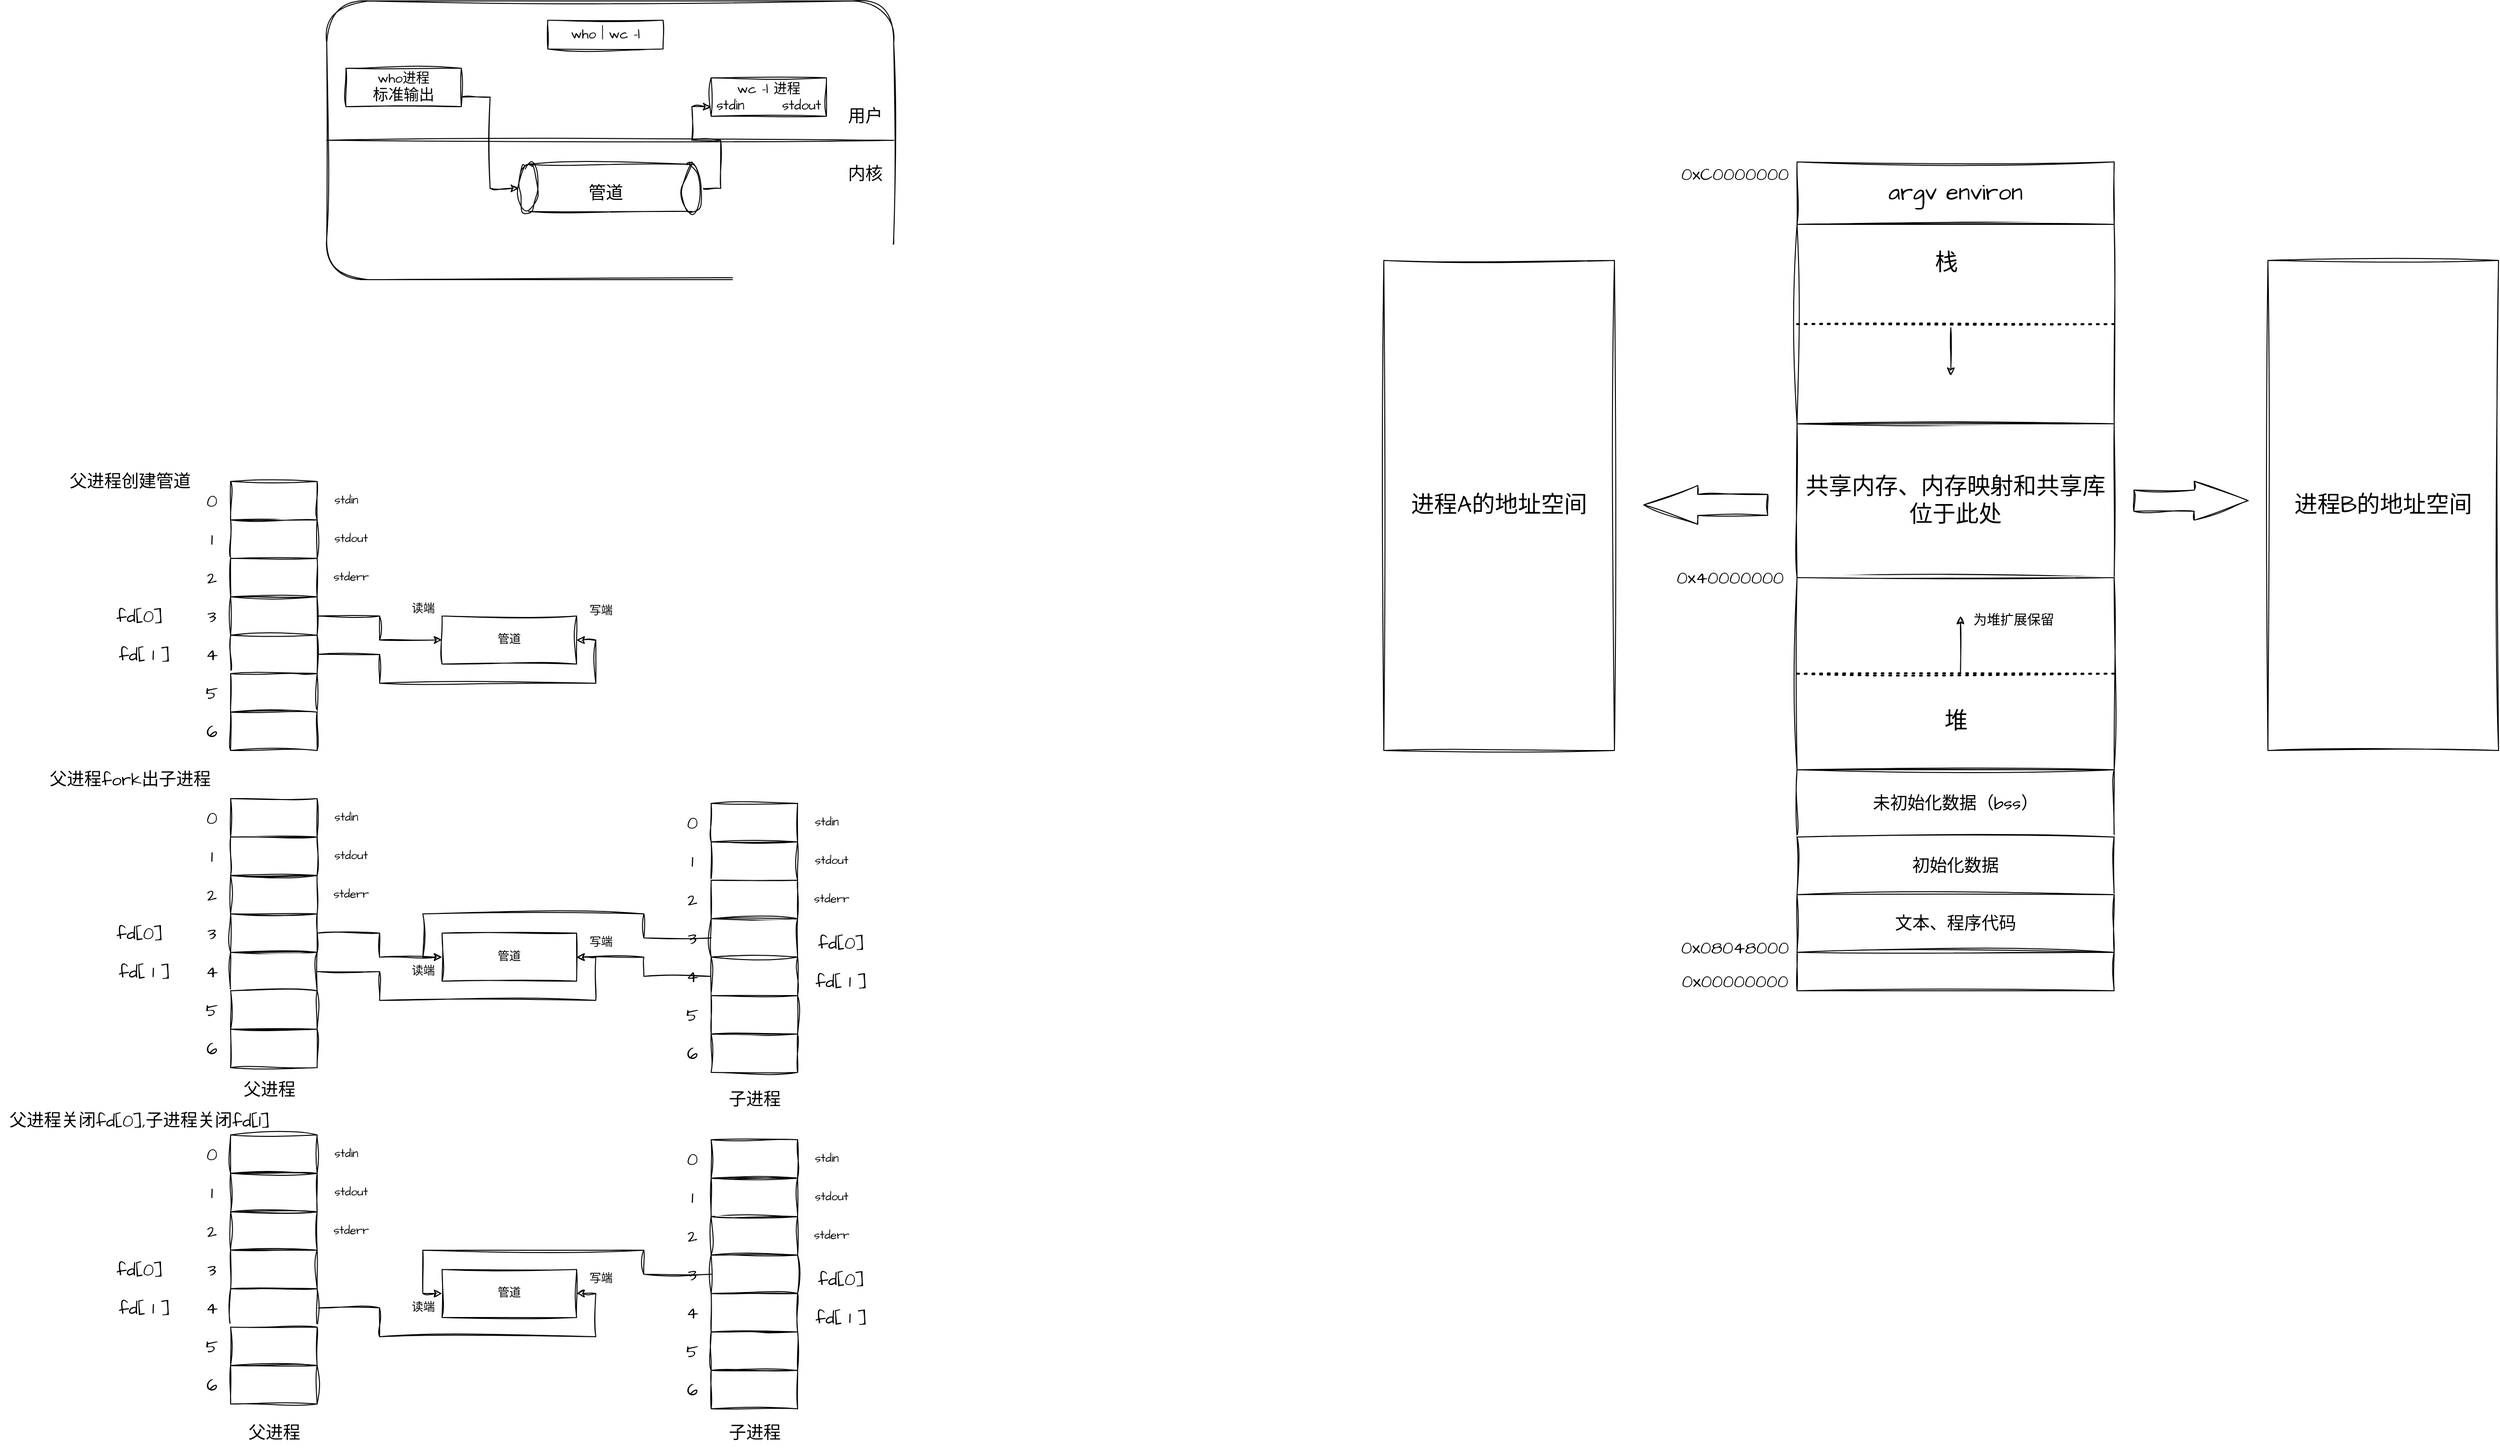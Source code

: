 <mxfile version="24.4.8" type="device">
  <diagram name="第 1 页" id="cK4RqnW23oSibBjgdXqT">
    <mxGraphModel dx="1802" dy="909" grid="1" gridSize="10" guides="1" tooltips="1" connect="1" arrows="1" fold="1" page="1" pageScale="1" pageWidth="3300" pageHeight="4681" math="0" shadow="0">
      <root>
        <mxCell id="0" />
        <mxCell id="1" parent="0" />
        <mxCell id="1OMfq0nTTiHeSJM2DsCg-1" value="" style="rounded=1;whiteSpace=wrap;html=1;sketch=1;hachureGap=4;jiggle=2;curveFitting=1;fontFamily=Architects Daughter;fontSource=https%3A%2F%2Ffonts.googleapis.com%2Fcss%3Ffamily%3DArchitects%2BDaughter;" parent="1" vertex="1">
          <mxGeometry x="540" y="270" width="590" height="290" as="geometry" />
        </mxCell>
        <mxCell id="1OMfq0nTTiHeSJM2DsCg-13" style="edgeStyle=orthogonalEdgeStyle;rounded=0;sketch=1;hachureGap=4;jiggle=2;curveFitting=1;orthogonalLoop=1;jettySize=auto;html=1;exitX=1;exitY=0.75;exitDx=0;exitDy=0;entryX=0;entryY=0.5;entryDx=0;entryDy=0;fontFamily=Architects Daughter;fontSource=https%3A%2F%2Ffonts.googleapis.com%2Fcss%3Ffamily%3DArchitects%2BDaughter;" parent="1" source="1OMfq0nTTiHeSJM2DsCg-2" target="1OMfq0nTTiHeSJM2DsCg-9" edge="1">
          <mxGeometry relative="1" as="geometry" />
        </mxCell>
        <mxCell id="1OMfq0nTTiHeSJM2DsCg-2" value="&lt;font style=&quot;font-size: 14px;&quot;&gt;who进程&lt;/font&gt;&lt;div&gt;&lt;font size=&quot;3&quot;&gt;标准输出&lt;/font&gt;&lt;/div&gt;" style="rounded=0;whiteSpace=wrap;html=1;sketch=1;hachureGap=4;jiggle=2;curveFitting=1;fontFamily=Architects Daughter;fontSource=https%3A%2F%2Ffonts.googleapis.com%2Fcss%3Ffamily%3DArchitects%2BDaughter;" parent="1" vertex="1">
          <mxGeometry x="560" y="340" width="120" height="40" as="geometry" />
        </mxCell>
        <mxCell id="1OMfq0nTTiHeSJM2DsCg-3" value="&lt;span style=&quot;font-size: 14px;&quot;&gt;who | wc -l&lt;/span&gt;" style="rounded=0;whiteSpace=wrap;html=1;sketch=1;hachureGap=4;jiggle=2;curveFitting=1;fontFamily=Architects Daughter;fontSource=https%3A%2F%2Ffonts.googleapis.com%2Fcss%3Ffamily%3DArchitects%2BDaughter;" parent="1" vertex="1">
          <mxGeometry x="770" y="290" width="120" height="30" as="geometry" />
        </mxCell>
        <mxCell id="1OMfq0nTTiHeSJM2DsCg-4" value="&lt;span style=&quot;font-size: 14px;&quot;&gt;wc -l 进程&lt;/span&gt;&lt;div&gt;&lt;span style=&quot;font-size: 14px;&quot;&gt;stdin&amp;nbsp; &amp;nbsp; &amp;nbsp; &amp;nbsp;stdout&lt;/span&gt;&lt;/div&gt;" style="rounded=0;whiteSpace=wrap;html=1;sketch=1;hachureGap=4;jiggle=2;curveFitting=1;fontFamily=Architects Daughter;fontSource=https%3A%2F%2Ffonts.googleapis.com%2Fcss%3Ffamily%3DArchitects%2BDaughter;" parent="1" vertex="1">
          <mxGeometry x="940" y="350" width="120" height="40" as="geometry" />
        </mxCell>
        <mxCell id="1OMfq0nTTiHeSJM2DsCg-5" value="" style="endArrow=none;html=1;rounded=0;sketch=1;hachureGap=4;jiggle=2;curveFitting=1;fontFamily=Architects Daughter;fontSource=https%3A%2F%2Ffonts.googleapis.com%2Fcss%3Ffamily%3DArchitects%2BDaughter;exitX=0;exitY=0.5;exitDx=0;exitDy=0;entryX=1;entryY=0.5;entryDx=0;entryDy=0;" parent="1" source="1OMfq0nTTiHeSJM2DsCg-1" target="1OMfq0nTTiHeSJM2DsCg-1" edge="1">
          <mxGeometry width="50" height="50" relative="1" as="geometry">
            <mxPoint x="890" y="490" as="sourcePoint" />
            <mxPoint x="940" y="440" as="targetPoint" />
          </mxGeometry>
        </mxCell>
        <mxCell id="1OMfq0nTTiHeSJM2DsCg-6" value="&lt;font style=&quot;font-size: 18px;&quot;&gt;用户&lt;/font&gt;" style="text;html=1;align=center;verticalAlign=middle;resizable=0;points=[];autosize=1;strokeColor=none;fillColor=none;fontFamily=Architects Daughter;fontSource=https%3A%2F%2Ffonts.googleapis.com%2Fcss%3Ffamily%3DArchitects%2BDaughter;" parent="1" vertex="1">
          <mxGeometry x="1070" y="370" width="60" height="40" as="geometry" />
        </mxCell>
        <mxCell id="1OMfq0nTTiHeSJM2DsCg-7" value="&lt;font style=&quot;font-size: 18px;&quot;&gt;内核&lt;/font&gt;" style="text;html=1;align=center;verticalAlign=middle;resizable=0;points=[];autosize=1;strokeColor=none;fillColor=none;fontFamily=Architects Daughter;fontSource=https%3A%2F%2Ffonts.googleapis.com%2Fcss%3Ffamily%3DArchitects%2BDaughter;" parent="1" vertex="1">
          <mxGeometry x="1070" y="430" width="60" height="40" as="geometry" />
        </mxCell>
        <mxCell id="1OMfq0nTTiHeSJM2DsCg-14" style="edgeStyle=orthogonalEdgeStyle;rounded=0;sketch=1;hachureGap=4;jiggle=2;curveFitting=1;orthogonalLoop=1;jettySize=auto;html=1;exitX=1;exitY=0.5;exitDx=0;exitDy=0;entryX=0;entryY=0.75;entryDx=0;entryDy=0;fontFamily=Architects Daughter;fontSource=https%3A%2F%2Ffonts.googleapis.com%2Fcss%3Ffamily%3DArchitects%2BDaughter;" parent="1" source="1OMfq0nTTiHeSJM2DsCg-8" target="1OMfq0nTTiHeSJM2DsCg-4" edge="1">
          <mxGeometry relative="1" as="geometry" />
        </mxCell>
        <mxCell id="1OMfq0nTTiHeSJM2DsCg-8" value="" style="ellipse;whiteSpace=wrap;html=1;sketch=1;hachureGap=4;jiggle=2;curveFitting=1;fontFamily=Architects Daughter;fontSource=https%3A%2F%2Ffonts.googleapis.com%2Fcss%3Ffamily%3DArchitects%2BDaughter;" parent="1" vertex="1">
          <mxGeometry x="910" y="440" width="20" height="50" as="geometry" />
        </mxCell>
        <mxCell id="1OMfq0nTTiHeSJM2DsCg-9" value="" style="ellipse;whiteSpace=wrap;html=1;sketch=1;hachureGap=4;jiggle=2;curveFitting=1;fontFamily=Architects Daughter;fontSource=https%3A%2F%2Ffonts.googleapis.com%2Fcss%3Ffamily%3DArchitects%2BDaughter;" parent="1" vertex="1">
          <mxGeometry x="740" y="440" width="20" height="50" as="geometry" />
        </mxCell>
        <mxCell id="1OMfq0nTTiHeSJM2DsCg-10" value="" style="endArrow=none;html=1;rounded=0;sketch=1;hachureGap=4;jiggle=2;curveFitting=1;fontFamily=Architects Daughter;fontSource=https%3A%2F%2Ffonts.googleapis.com%2Fcss%3Ffamily%3DArchitects%2BDaughter;exitX=0.5;exitY=0;exitDx=0;exitDy=0;" parent="1" source="1OMfq0nTTiHeSJM2DsCg-9" edge="1">
          <mxGeometry width="50" height="50" relative="1" as="geometry">
            <mxPoint x="890" y="490" as="sourcePoint" />
            <mxPoint x="920" y="440" as="targetPoint" />
          </mxGeometry>
        </mxCell>
        <mxCell id="1OMfq0nTTiHeSJM2DsCg-11" value="" style="endArrow=none;html=1;rounded=0;sketch=1;hachureGap=4;jiggle=2;curveFitting=1;fontFamily=Architects Daughter;fontSource=https%3A%2F%2Ffonts.googleapis.com%2Fcss%3Ffamily%3DArchitects%2BDaughter;exitX=0.5;exitY=0;exitDx=0;exitDy=0;" parent="1" edge="1">
          <mxGeometry width="50" height="50" relative="1" as="geometry">
            <mxPoint x="750" y="489" as="sourcePoint" />
            <mxPoint x="920" y="489" as="targetPoint" />
          </mxGeometry>
        </mxCell>
        <mxCell id="1OMfq0nTTiHeSJM2DsCg-12" value="&lt;font style=&quot;font-size: 18px;&quot;&gt;管道&lt;/font&gt;" style="text;html=1;align=center;verticalAlign=middle;resizable=0;points=[];autosize=1;strokeColor=none;fillColor=none;fontFamily=Architects Daughter;fontSource=https%3A%2F%2Ffonts.googleapis.com%2Fcss%3Ffamily%3DArchitects%2BDaughter;" parent="1" vertex="1">
          <mxGeometry x="800" y="450" width="60" height="40" as="geometry" />
        </mxCell>
        <mxCell id="8UN_kaXtnJq9uiMInBKb-1" value="" style="rounded=0;whiteSpace=wrap;html=1;sketch=1;hachureGap=4;jiggle=2;curveFitting=1;fontFamily=Architects Daughter;fontSource=https%3A%2F%2Ffonts.googleapis.com%2Fcss%3Ffamily%3DArchitects%2BDaughter;" parent="1" vertex="1">
          <mxGeometry x="440" y="770" width="90" height="40" as="geometry" />
        </mxCell>
        <mxCell id="8UN_kaXtnJq9uiMInBKb-2" value="" style="rounded=0;whiteSpace=wrap;html=1;sketch=1;hachureGap=4;jiggle=2;curveFitting=1;fontFamily=Architects Daughter;fontSource=https%3A%2F%2Ffonts.googleapis.com%2Fcss%3Ffamily%3DArchitects%2BDaughter;" parent="1" vertex="1">
          <mxGeometry x="440" y="810" width="90" height="40" as="geometry" />
        </mxCell>
        <mxCell id="8UN_kaXtnJq9uiMInBKb-3" value="" style="rounded=0;whiteSpace=wrap;html=1;sketch=1;hachureGap=4;jiggle=2;curveFitting=1;fontFamily=Architects Daughter;fontSource=https%3A%2F%2Ffonts.googleapis.com%2Fcss%3Ffamily%3DArchitects%2BDaughter;" parent="1" vertex="1">
          <mxGeometry x="440" y="850" width="90" height="40" as="geometry" />
        </mxCell>
        <mxCell id="8UN_kaXtnJq9uiMInBKb-23" style="edgeStyle=orthogonalEdgeStyle;rounded=0;sketch=1;hachureGap=4;jiggle=2;curveFitting=1;orthogonalLoop=1;jettySize=auto;html=1;exitX=1;exitY=0.5;exitDx=0;exitDy=0;entryX=0;entryY=0.5;entryDx=0;entryDy=0;fontFamily=Architects Daughter;fontSource=https%3A%2F%2Ffonts.googleapis.com%2Fcss%3Ffamily%3DArchitects%2BDaughter;" parent="1" source="8UN_kaXtnJq9uiMInBKb-4" target="8UN_kaXtnJq9uiMInBKb-22" edge="1">
          <mxGeometry relative="1" as="geometry" />
        </mxCell>
        <mxCell id="8UN_kaXtnJq9uiMInBKb-4" value="" style="rounded=0;whiteSpace=wrap;html=1;sketch=1;hachureGap=4;jiggle=2;curveFitting=1;fontFamily=Architects Daughter;fontSource=https%3A%2F%2Ffonts.googleapis.com%2Fcss%3Ffamily%3DArchitects%2BDaughter;" parent="1" vertex="1">
          <mxGeometry x="440" y="890" width="90" height="40" as="geometry" />
        </mxCell>
        <mxCell id="8UN_kaXtnJq9uiMInBKb-24" style="edgeStyle=orthogonalEdgeStyle;rounded=0;sketch=1;hachureGap=4;jiggle=2;curveFitting=1;orthogonalLoop=1;jettySize=auto;html=1;exitX=1;exitY=0.5;exitDx=0;exitDy=0;entryX=1;entryY=0.5;entryDx=0;entryDy=0;fontFamily=Architects Daughter;fontSource=https%3A%2F%2Ffonts.googleapis.com%2Fcss%3Ffamily%3DArchitects%2BDaughter;" parent="1" source="8UN_kaXtnJq9uiMInBKb-5" target="8UN_kaXtnJq9uiMInBKb-22" edge="1">
          <mxGeometry relative="1" as="geometry" />
        </mxCell>
        <mxCell id="8UN_kaXtnJq9uiMInBKb-5" value="" style="rounded=0;whiteSpace=wrap;html=1;sketch=1;hachureGap=4;jiggle=2;curveFitting=1;fontFamily=Architects Daughter;fontSource=https%3A%2F%2Ffonts.googleapis.com%2Fcss%3Ffamily%3DArchitects%2BDaughter;" parent="1" vertex="1">
          <mxGeometry x="440" y="930" width="90" height="40" as="geometry" />
        </mxCell>
        <mxCell id="8UN_kaXtnJq9uiMInBKb-6" value="" style="rounded=0;whiteSpace=wrap;html=1;sketch=1;hachureGap=4;jiggle=2;curveFitting=1;fontFamily=Architects Daughter;fontSource=https%3A%2F%2Ffonts.googleapis.com%2Fcss%3Ffamily%3DArchitects%2BDaughter;" parent="1" vertex="1">
          <mxGeometry x="440" y="970" width="90" height="40" as="geometry" />
        </mxCell>
        <mxCell id="8UN_kaXtnJq9uiMInBKb-7" value="" style="rounded=0;whiteSpace=wrap;html=1;sketch=1;hachureGap=4;jiggle=2;curveFitting=1;fontFamily=Architects Daughter;fontSource=https%3A%2F%2Ffonts.googleapis.com%2Fcss%3Ffamily%3DArchitects%2BDaughter;" parent="1" vertex="1">
          <mxGeometry x="440" y="1010" width="90" height="40" as="geometry" />
        </mxCell>
        <mxCell id="8UN_kaXtnJq9uiMInBKb-8" value="&lt;font style=&quot;font-size: 18px;&quot;&gt;0&lt;/font&gt;" style="text;html=1;align=center;verticalAlign=middle;resizable=0;points=[];autosize=1;strokeColor=none;fillColor=none;fontFamily=Architects Daughter;fontSource=https%3A%2F%2Ffonts.googleapis.com%2Fcss%3Ffamily%3DArchitects%2BDaughter;" parent="1" vertex="1">
          <mxGeometry x="405" y="770" width="30" height="40" as="geometry" />
        </mxCell>
        <mxCell id="8UN_kaXtnJq9uiMInBKb-9" value="&lt;font style=&quot;font-size: 18px;&quot;&gt;1&lt;/font&gt;" style="text;html=1;align=center;verticalAlign=middle;resizable=0;points=[];autosize=1;strokeColor=none;fillColor=none;fontFamily=Architects Daughter;fontSource=https%3A%2F%2Ffonts.googleapis.com%2Fcss%3Ffamily%3DArchitects%2BDaughter;" parent="1" vertex="1">
          <mxGeometry x="405" y="810" width="30" height="40" as="geometry" />
        </mxCell>
        <mxCell id="8UN_kaXtnJq9uiMInBKb-10" value="&lt;font style=&quot;font-size: 18px;&quot;&gt;2&lt;/font&gt;" style="text;html=1;align=center;verticalAlign=middle;resizable=0;points=[];autosize=1;strokeColor=none;fillColor=none;fontFamily=Architects Daughter;fontSource=https%3A%2F%2Ffonts.googleapis.com%2Fcss%3Ffamily%3DArchitects%2BDaughter;" parent="1" vertex="1">
          <mxGeometry x="405" y="850" width="30" height="40" as="geometry" />
        </mxCell>
        <mxCell id="8UN_kaXtnJq9uiMInBKb-11" value="&lt;font style=&quot;font-size: 18px;&quot;&gt;3&lt;/font&gt;" style="text;html=1;align=center;verticalAlign=middle;resizable=0;points=[];autosize=1;strokeColor=none;fillColor=none;fontFamily=Architects Daughter;fontSource=https%3A%2F%2Ffonts.googleapis.com%2Fcss%3Ffamily%3DArchitects%2BDaughter;" parent="1" vertex="1">
          <mxGeometry x="405" y="890" width="30" height="40" as="geometry" />
        </mxCell>
        <mxCell id="8UN_kaXtnJq9uiMInBKb-12" value="&lt;font style=&quot;font-size: 18px;&quot;&gt;4&lt;/font&gt;" style="text;html=1;align=center;verticalAlign=middle;resizable=0;points=[];autosize=1;strokeColor=none;fillColor=none;fontFamily=Architects Daughter;fontSource=https%3A%2F%2Ffonts.googleapis.com%2Fcss%3Ffamily%3DArchitects%2BDaughter;" parent="1" vertex="1">
          <mxGeometry x="400" y="930" width="40" height="40" as="geometry" />
        </mxCell>
        <mxCell id="8UN_kaXtnJq9uiMInBKb-13" value="&lt;font style=&quot;font-size: 18px;&quot;&gt;5&lt;/font&gt;" style="text;html=1;align=center;verticalAlign=middle;resizable=0;points=[];autosize=1;strokeColor=none;fillColor=none;fontFamily=Architects Daughter;fontSource=https%3A%2F%2Ffonts.googleapis.com%2Fcss%3Ffamily%3DArchitects%2BDaughter;" parent="1" vertex="1">
          <mxGeometry x="400" y="970" width="40" height="40" as="geometry" />
        </mxCell>
        <mxCell id="8UN_kaXtnJq9uiMInBKb-14" value="&lt;font style=&quot;font-size: 18px;&quot;&gt;6&lt;/font&gt;" style="text;html=1;align=center;verticalAlign=middle;resizable=0;points=[];autosize=1;strokeColor=none;fillColor=none;fontFamily=Architects Daughter;fontSource=https%3A%2F%2Ffonts.googleapis.com%2Fcss%3Ffamily%3DArchitects%2BDaughter;" parent="1" vertex="1">
          <mxGeometry x="405" y="1010" width="30" height="40" as="geometry" />
        </mxCell>
        <mxCell id="8UN_kaXtnJq9uiMInBKb-15" value="&lt;font style=&quot;font-size: 18px;&quot;&gt;fd[0]&lt;/font&gt;" style="text;html=1;align=center;verticalAlign=middle;resizable=0;points=[];autosize=1;strokeColor=none;fillColor=none;fontFamily=Architects Daughter;fontSource=https%3A%2F%2Ffonts.googleapis.com%2Fcss%3Ffamily%3DArchitects%2BDaughter;" parent="1" vertex="1">
          <mxGeometry x="310" y="890" width="70" height="40" as="geometry" />
        </mxCell>
        <mxCell id="8UN_kaXtnJq9uiMInBKb-16" value="&lt;span style=&quot;font-size: 18px;&quot;&gt;fd[ 1 ]&lt;/span&gt;" style="text;html=1;align=center;verticalAlign=middle;resizable=0;points=[];autosize=1;strokeColor=none;fillColor=none;fontFamily=Architects Daughter;fontSource=https%3A%2F%2Ffonts.googleapis.com%2Fcss%3Ffamily%3DArchitects%2BDaughter;" parent="1" vertex="1">
          <mxGeometry x="310" y="930" width="80" height="40" as="geometry" />
        </mxCell>
        <mxCell id="8UN_kaXtnJq9uiMInBKb-18" value="stdin" style="text;html=1;align=center;verticalAlign=middle;resizable=0;points=[];autosize=1;strokeColor=none;fillColor=none;fontFamily=Architects Daughter;fontSource=https%3A%2F%2Ffonts.googleapis.com%2Fcss%3Ffamily%3DArchitects%2BDaughter;" parent="1" vertex="1">
          <mxGeometry x="535" y="775" width="50" height="30" as="geometry" />
        </mxCell>
        <mxCell id="8UN_kaXtnJq9uiMInBKb-20" value="stdout" style="text;html=1;align=center;verticalAlign=middle;resizable=0;points=[];autosize=1;strokeColor=none;fillColor=none;fontFamily=Architects Daughter;fontSource=https%3A%2F%2Ffonts.googleapis.com%2Fcss%3Ffamily%3DArchitects%2BDaughter;" parent="1" vertex="1">
          <mxGeometry x="535" y="815" width="60" height="30" as="geometry" />
        </mxCell>
        <mxCell id="8UN_kaXtnJq9uiMInBKb-21" value="stderr" style="text;html=1;align=center;verticalAlign=middle;resizable=0;points=[];autosize=1;strokeColor=none;fillColor=none;fontFamily=Architects Daughter;fontSource=https%3A%2F%2Ffonts.googleapis.com%2Fcss%3Ffamily%3DArchitects%2BDaughter;" parent="1" vertex="1">
          <mxGeometry x="535" y="855" width="60" height="30" as="geometry" />
        </mxCell>
        <mxCell id="8UN_kaXtnJq9uiMInBKb-22" value="管道" style="whiteSpace=wrap;html=1;sketch=1;hachureGap=4;jiggle=2;curveFitting=1;fontFamily=Architects Daughter;fontSource=https%3A%2F%2Ffonts.googleapis.com%2Fcss%3Ffamily%3DArchitects%2BDaughter;" parent="1" vertex="1">
          <mxGeometry x="660" y="910" width="140" height="50" as="geometry" />
        </mxCell>
        <mxCell id="8UN_kaXtnJq9uiMInBKb-25" value="读端" style="text;html=1;align=center;verticalAlign=middle;resizable=0;points=[];autosize=1;strokeColor=none;fillColor=none;fontFamily=Architects Daughter;fontSource=https%3A%2F%2Ffonts.googleapis.com%2Fcss%3Ffamily%3DArchitects%2BDaughter;" parent="1" vertex="1">
          <mxGeometry x="615" y="888" width="50" height="30" as="geometry" />
        </mxCell>
        <mxCell id="8UN_kaXtnJq9uiMInBKb-26" value="写端" style="text;html=1;align=center;verticalAlign=middle;resizable=0;points=[];autosize=1;strokeColor=none;fillColor=none;fontFamily=Architects Daughter;fontSource=https%3A%2F%2Ffonts.googleapis.com%2Fcss%3Ffamily%3DArchitects%2BDaughter;" parent="1" vertex="1">
          <mxGeometry x="800" y="890" width="50" height="30" as="geometry" />
        </mxCell>
        <mxCell id="8UN_kaXtnJq9uiMInBKb-27" value="" style="rounded=0;whiteSpace=wrap;html=1;sketch=1;hachureGap=4;jiggle=2;curveFitting=1;fontFamily=Architects Daughter;fontSource=https%3A%2F%2Ffonts.googleapis.com%2Fcss%3Ffamily%3DArchitects%2BDaughter;" parent="1" vertex="1">
          <mxGeometry x="440" y="1100" width="90" height="40" as="geometry" />
        </mxCell>
        <mxCell id="8UN_kaXtnJq9uiMInBKb-28" value="" style="rounded=0;whiteSpace=wrap;html=1;sketch=1;hachureGap=4;jiggle=2;curveFitting=1;fontFamily=Architects Daughter;fontSource=https%3A%2F%2Ffonts.googleapis.com%2Fcss%3Ffamily%3DArchitects%2BDaughter;" parent="1" vertex="1">
          <mxGeometry x="440" y="1140" width="90" height="40" as="geometry" />
        </mxCell>
        <mxCell id="8UN_kaXtnJq9uiMInBKb-29" value="" style="rounded=0;whiteSpace=wrap;html=1;sketch=1;hachureGap=4;jiggle=2;curveFitting=1;fontFamily=Architects Daughter;fontSource=https%3A%2F%2Ffonts.googleapis.com%2Fcss%3Ffamily%3DArchitects%2BDaughter;" parent="1" vertex="1">
          <mxGeometry x="440" y="1180" width="90" height="40" as="geometry" />
        </mxCell>
        <mxCell id="8UN_kaXtnJq9uiMInBKb-30" style="edgeStyle=orthogonalEdgeStyle;rounded=0;sketch=1;hachureGap=4;jiggle=2;curveFitting=1;orthogonalLoop=1;jettySize=auto;html=1;exitX=1;exitY=0.5;exitDx=0;exitDy=0;entryX=0;entryY=0.5;entryDx=0;entryDy=0;fontFamily=Architects Daughter;fontSource=https%3A%2F%2Ffonts.googleapis.com%2Fcss%3Ffamily%3DArchitects%2BDaughter;" parent="1" source="8UN_kaXtnJq9uiMInBKb-31" target="8UN_kaXtnJq9uiMInBKb-48" edge="1">
          <mxGeometry relative="1" as="geometry" />
        </mxCell>
        <mxCell id="8UN_kaXtnJq9uiMInBKb-31" value="" style="rounded=0;whiteSpace=wrap;html=1;sketch=1;hachureGap=4;jiggle=2;curveFitting=1;fontFamily=Architects Daughter;fontSource=https%3A%2F%2Ffonts.googleapis.com%2Fcss%3Ffamily%3DArchitects%2BDaughter;" parent="1" vertex="1">
          <mxGeometry x="440" y="1220" width="90" height="40" as="geometry" />
        </mxCell>
        <mxCell id="8UN_kaXtnJq9uiMInBKb-32" style="edgeStyle=orthogonalEdgeStyle;rounded=0;sketch=1;hachureGap=4;jiggle=2;curveFitting=1;orthogonalLoop=1;jettySize=auto;html=1;exitX=1;exitY=0.5;exitDx=0;exitDy=0;entryX=1;entryY=0.5;entryDx=0;entryDy=0;fontFamily=Architects Daughter;fontSource=https%3A%2F%2Ffonts.googleapis.com%2Fcss%3Ffamily%3DArchitects%2BDaughter;" parent="1" source="8UN_kaXtnJq9uiMInBKb-33" target="8UN_kaXtnJq9uiMInBKb-48" edge="1">
          <mxGeometry relative="1" as="geometry" />
        </mxCell>
        <mxCell id="8UN_kaXtnJq9uiMInBKb-33" value="" style="rounded=0;whiteSpace=wrap;html=1;sketch=1;hachureGap=4;jiggle=2;curveFitting=1;fontFamily=Architects Daughter;fontSource=https%3A%2F%2Ffonts.googleapis.com%2Fcss%3Ffamily%3DArchitects%2BDaughter;" parent="1" vertex="1">
          <mxGeometry x="440" y="1260" width="90" height="40" as="geometry" />
        </mxCell>
        <mxCell id="8UN_kaXtnJq9uiMInBKb-34" value="" style="rounded=0;whiteSpace=wrap;html=1;sketch=1;hachureGap=4;jiggle=2;curveFitting=1;fontFamily=Architects Daughter;fontSource=https%3A%2F%2Ffonts.googleapis.com%2Fcss%3Ffamily%3DArchitects%2BDaughter;" parent="1" vertex="1">
          <mxGeometry x="440" y="1300" width="90" height="40" as="geometry" />
        </mxCell>
        <mxCell id="8UN_kaXtnJq9uiMInBKb-35" value="" style="rounded=0;whiteSpace=wrap;html=1;sketch=1;hachureGap=4;jiggle=2;curveFitting=1;fontFamily=Architects Daughter;fontSource=https%3A%2F%2Ffonts.googleapis.com%2Fcss%3Ffamily%3DArchitects%2BDaughter;" parent="1" vertex="1">
          <mxGeometry x="440" y="1340" width="90" height="40" as="geometry" />
        </mxCell>
        <mxCell id="8UN_kaXtnJq9uiMInBKb-36" value="&lt;font style=&quot;font-size: 18px;&quot;&gt;0&lt;/font&gt;" style="text;html=1;align=center;verticalAlign=middle;resizable=0;points=[];autosize=1;strokeColor=none;fillColor=none;fontFamily=Architects Daughter;fontSource=https%3A%2F%2Ffonts.googleapis.com%2Fcss%3Ffamily%3DArchitects%2BDaughter;" parent="1" vertex="1">
          <mxGeometry x="405" y="1100" width="30" height="40" as="geometry" />
        </mxCell>
        <mxCell id="8UN_kaXtnJq9uiMInBKb-37" value="&lt;font style=&quot;font-size: 18px;&quot;&gt;1&lt;/font&gt;" style="text;html=1;align=center;verticalAlign=middle;resizable=0;points=[];autosize=1;strokeColor=none;fillColor=none;fontFamily=Architects Daughter;fontSource=https%3A%2F%2Ffonts.googleapis.com%2Fcss%3Ffamily%3DArchitects%2BDaughter;" parent="1" vertex="1">
          <mxGeometry x="405" y="1140" width="30" height="40" as="geometry" />
        </mxCell>
        <mxCell id="8UN_kaXtnJq9uiMInBKb-38" value="&lt;font style=&quot;font-size: 18px;&quot;&gt;2&lt;/font&gt;" style="text;html=1;align=center;verticalAlign=middle;resizable=0;points=[];autosize=1;strokeColor=none;fillColor=none;fontFamily=Architects Daughter;fontSource=https%3A%2F%2Ffonts.googleapis.com%2Fcss%3Ffamily%3DArchitects%2BDaughter;" parent="1" vertex="1">
          <mxGeometry x="405" y="1180" width="30" height="40" as="geometry" />
        </mxCell>
        <mxCell id="8UN_kaXtnJq9uiMInBKb-39" value="&lt;font style=&quot;font-size: 18px;&quot;&gt;3&lt;/font&gt;" style="text;html=1;align=center;verticalAlign=middle;resizable=0;points=[];autosize=1;strokeColor=none;fillColor=none;fontFamily=Architects Daughter;fontSource=https%3A%2F%2Ffonts.googleapis.com%2Fcss%3Ffamily%3DArchitects%2BDaughter;" parent="1" vertex="1">
          <mxGeometry x="405" y="1220" width="30" height="40" as="geometry" />
        </mxCell>
        <mxCell id="8UN_kaXtnJq9uiMInBKb-40" value="&lt;font style=&quot;font-size: 18px;&quot;&gt;4&lt;/font&gt;" style="text;html=1;align=center;verticalAlign=middle;resizable=0;points=[];autosize=1;strokeColor=none;fillColor=none;fontFamily=Architects Daughter;fontSource=https%3A%2F%2Ffonts.googleapis.com%2Fcss%3Ffamily%3DArchitects%2BDaughter;" parent="1" vertex="1">
          <mxGeometry x="400" y="1260" width="40" height="40" as="geometry" />
        </mxCell>
        <mxCell id="8UN_kaXtnJq9uiMInBKb-41" value="&lt;font style=&quot;font-size: 18px;&quot;&gt;5&lt;/font&gt;" style="text;html=1;align=center;verticalAlign=middle;resizable=0;points=[];autosize=1;strokeColor=none;fillColor=none;fontFamily=Architects Daughter;fontSource=https%3A%2F%2Ffonts.googleapis.com%2Fcss%3Ffamily%3DArchitects%2BDaughter;" parent="1" vertex="1">
          <mxGeometry x="400" y="1300" width="40" height="40" as="geometry" />
        </mxCell>
        <mxCell id="8UN_kaXtnJq9uiMInBKb-42" value="&lt;font style=&quot;font-size: 18px;&quot;&gt;6&lt;/font&gt;" style="text;html=1;align=center;verticalAlign=middle;resizable=0;points=[];autosize=1;strokeColor=none;fillColor=none;fontFamily=Architects Daughter;fontSource=https%3A%2F%2Ffonts.googleapis.com%2Fcss%3Ffamily%3DArchitects%2BDaughter;" parent="1" vertex="1">
          <mxGeometry x="405" y="1340" width="30" height="40" as="geometry" />
        </mxCell>
        <mxCell id="8UN_kaXtnJq9uiMInBKb-43" value="&lt;font style=&quot;font-size: 18px;&quot;&gt;fd[0]&lt;/font&gt;" style="text;html=1;align=center;verticalAlign=middle;resizable=0;points=[];autosize=1;strokeColor=none;fillColor=none;fontFamily=Architects Daughter;fontSource=https%3A%2F%2Ffonts.googleapis.com%2Fcss%3Ffamily%3DArchitects%2BDaughter;" parent="1" vertex="1">
          <mxGeometry x="310" y="1220" width="70" height="40" as="geometry" />
        </mxCell>
        <mxCell id="8UN_kaXtnJq9uiMInBKb-44" value="&lt;span style=&quot;font-size: 18px;&quot;&gt;fd[ 1 ]&lt;/span&gt;" style="text;html=1;align=center;verticalAlign=middle;resizable=0;points=[];autosize=1;strokeColor=none;fillColor=none;fontFamily=Architects Daughter;fontSource=https%3A%2F%2Ffonts.googleapis.com%2Fcss%3Ffamily%3DArchitects%2BDaughter;" parent="1" vertex="1">
          <mxGeometry x="310" y="1260" width="80" height="40" as="geometry" />
        </mxCell>
        <mxCell id="8UN_kaXtnJq9uiMInBKb-45" value="stdin" style="text;html=1;align=center;verticalAlign=middle;resizable=0;points=[];autosize=1;strokeColor=none;fillColor=none;fontFamily=Architects Daughter;fontSource=https%3A%2F%2Ffonts.googleapis.com%2Fcss%3Ffamily%3DArchitects%2BDaughter;" parent="1" vertex="1">
          <mxGeometry x="535" y="1105" width="50" height="30" as="geometry" />
        </mxCell>
        <mxCell id="8UN_kaXtnJq9uiMInBKb-46" value="stdout" style="text;html=1;align=center;verticalAlign=middle;resizable=0;points=[];autosize=1;strokeColor=none;fillColor=none;fontFamily=Architects Daughter;fontSource=https%3A%2F%2Ffonts.googleapis.com%2Fcss%3Ffamily%3DArchitects%2BDaughter;" parent="1" vertex="1">
          <mxGeometry x="535" y="1145" width="60" height="30" as="geometry" />
        </mxCell>
        <mxCell id="8UN_kaXtnJq9uiMInBKb-47" value="stderr" style="text;html=1;align=center;verticalAlign=middle;resizable=0;points=[];autosize=1;strokeColor=none;fillColor=none;fontFamily=Architects Daughter;fontSource=https%3A%2F%2Ffonts.googleapis.com%2Fcss%3Ffamily%3DArchitects%2BDaughter;" parent="1" vertex="1">
          <mxGeometry x="535" y="1185" width="60" height="30" as="geometry" />
        </mxCell>
        <mxCell id="8UN_kaXtnJq9uiMInBKb-48" value="管道" style="whiteSpace=wrap;html=1;sketch=1;hachureGap=4;jiggle=2;curveFitting=1;fontFamily=Architects Daughter;fontSource=https%3A%2F%2Ffonts.googleapis.com%2Fcss%3Ffamily%3DArchitects%2BDaughter;" parent="1" vertex="1">
          <mxGeometry x="660" y="1240" width="140" height="50" as="geometry" />
        </mxCell>
        <mxCell id="8UN_kaXtnJq9uiMInBKb-49" value="读端" style="text;html=1;align=center;verticalAlign=middle;resizable=0;points=[];autosize=1;strokeColor=none;fillColor=none;fontFamily=Architects Daughter;fontSource=https%3A%2F%2Ffonts.googleapis.com%2Fcss%3Ffamily%3DArchitects%2BDaughter;" parent="1" vertex="1">
          <mxGeometry x="615" y="1265" width="50" height="30" as="geometry" />
        </mxCell>
        <mxCell id="8UN_kaXtnJq9uiMInBKb-50" value="写端" style="text;html=1;align=center;verticalAlign=middle;resizable=0;points=[];autosize=1;strokeColor=none;fillColor=none;fontFamily=Architects Daughter;fontSource=https%3A%2F%2Ffonts.googleapis.com%2Fcss%3Ffamily%3DArchitects%2BDaughter;" parent="1" vertex="1">
          <mxGeometry x="800" y="1235" width="50" height="30" as="geometry" />
        </mxCell>
        <mxCell id="8UN_kaXtnJq9uiMInBKb-51" value="" style="rounded=0;whiteSpace=wrap;html=1;sketch=1;hachureGap=4;jiggle=2;curveFitting=1;fontFamily=Architects Daughter;fontSource=https%3A%2F%2Ffonts.googleapis.com%2Fcss%3Ffamily%3DArchitects%2BDaughter;" parent="1" vertex="1">
          <mxGeometry x="940" y="1105" width="90" height="40" as="geometry" />
        </mxCell>
        <mxCell id="8UN_kaXtnJq9uiMInBKb-52" value="" style="rounded=0;whiteSpace=wrap;html=1;sketch=1;hachureGap=4;jiggle=2;curveFitting=1;fontFamily=Architects Daughter;fontSource=https%3A%2F%2Ffonts.googleapis.com%2Fcss%3Ffamily%3DArchitects%2BDaughter;" parent="1" vertex="1">
          <mxGeometry x="940" y="1145" width="90" height="40" as="geometry" />
        </mxCell>
        <mxCell id="8UN_kaXtnJq9uiMInBKb-53" value="" style="rounded=0;whiteSpace=wrap;html=1;sketch=1;hachureGap=4;jiggle=2;curveFitting=1;fontFamily=Architects Daughter;fontSource=https%3A%2F%2Ffonts.googleapis.com%2Fcss%3Ffamily%3DArchitects%2BDaughter;" parent="1" vertex="1">
          <mxGeometry x="940" y="1185" width="90" height="40" as="geometry" />
        </mxCell>
        <mxCell id="8UN_kaXtnJq9uiMInBKb-72" style="edgeStyle=orthogonalEdgeStyle;rounded=0;sketch=1;hachureGap=4;jiggle=2;curveFitting=1;orthogonalLoop=1;jettySize=auto;html=1;exitX=0;exitY=0.5;exitDx=0;exitDy=0;entryX=0;entryY=0.5;entryDx=0;entryDy=0;fontFamily=Architects Daughter;fontSource=https%3A%2F%2Ffonts.googleapis.com%2Fcss%3Ffamily%3DArchitects%2BDaughter;" parent="1" source="8UN_kaXtnJq9uiMInBKb-54" target="8UN_kaXtnJq9uiMInBKb-48" edge="1">
          <mxGeometry relative="1" as="geometry" />
        </mxCell>
        <mxCell id="8UN_kaXtnJq9uiMInBKb-54" value="" style="rounded=0;whiteSpace=wrap;html=1;sketch=1;hachureGap=4;jiggle=2;curveFitting=1;fontFamily=Architects Daughter;fontSource=https%3A%2F%2Ffonts.googleapis.com%2Fcss%3Ffamily%3DArchitects%2BDaughter;" parent="1" vertex="1">
          <mxGeometry x="940" y="1225" width="90" height="40" as="geometry" />
        </mxCell>
        <mxCell id="8UN_kaXtnJq9uiMInBKb-73" style="edgeStyle=orthogonalEdgeStyle;rounded=0;sketch=1;hachureGap=4;jiggle=2;curveFitting=1;orthogonalLoop=1;jettySize=auto;html=1;exitX=0;exitY=0.5;exitDx=0;exitDy=0;entryX=1;entryY=0.5;entryDx=0;entryDy=0;fontFamily=Architects Daughter;fontSource=https%3A%2F%2Ffonts.googleapis.com%2Fcss%3Ffamily%3DArchitects%2BDaughter;" parent="1" source="8UN_kaXtnJq9uiMInBKb-55" target="8UN_kaXtnJq9uiMInBKb-48" edge="1">
          <mxGeometry relative="1" as="geometry" />
        </mxCell>
        <mxCell id="8UN_kaXtnJq9uiMInBKb-55" value="" style="rounded=0;whiteSpace=wrap;html=1;sketch=1;hachureGap=4;jiggle=2;curveFitting=1;fontFamily=Architects Daughter;fontSource=https%3A%2F%2Ffonts.googleapis.com%2Fcss%3Ffamily%3DArchitects%2BDaughter;" parent="1" vertex="1">
          <mxGeometry x="940" y="1265" width="90" height="40" as="geometry" />
        </mxCell>
        <mxCell id="8UN_kaXtnJq9uiMInBKb-56" value="" style="rounded=0;whiteSpace=wrap;html=1;sketch=1;hachureGap=4;jiggle=2;curveFitting=1;fontFamily=Architects Daughter;fontSource=https%3A%2F%2Ffonts.googleapis.com%2Fcss%3Ffamily%3DArchitects%2BDaughter;" parent="1" vertex="1">
          <mxGeometry x="940" y="1305" width="90" height="40" as="geometry" />
        </mxCell>
        <mxCell id="8UN_kaXtnJq9uiMInBKb-57" value="" style="rounded=0;whiteSpace=wrap;html=1;sketch=1;hachureGap=4;jiggle=2;curveFitting=1;fontFamily=Architects Daughter;fontSource=https%3A%2F%2Ffonts.googleapis.com%2Fcss%3Ffamily%3DArchitects%2BDaughter;" parent="1" vertex="1">
          <mxGeometry x="940" y="1345" width="90" height="40" as="geometry" />
        </mxCell>
        <mxCell id="8UN_kaXtnJq9uiMInBKb-58" value="&lt;font style=&quot;font-size: 18px;&quot;&gt;0&lt;/font&gt;" style="text;html=1;align=center;verticalAlign=middle;resizable=0;points=[];autosize=1;strokeColor=none;fillColor=none;fontFamily=Architects Daughter;fontSource=https%3A%2F%2Ffonts.googleapis.com%2Fcss%3Ffamily%3DArchitects%2BDaughter;" parent="1" vertex="1">
          <mxGeometry x="905" y="1105" width="30" height="40" as="geometry" />
        </mxCell>
        <mxCell id="8UN_kaXtnJq9uiMInBKb-59" value="&lt;font style=&quot;font-size: 18px;&quot;&gt;1&lt;/font&gt;" style="text;html=1;align=center;verticalAlign=middle;resizable=0;points=[];autosize=1;strokeColor=none;fillColor=none;fontFamily=Architects Daughter;fontSource=https%3A%2F%2Ffonts.googleapis.com%2Fcss%3Ffamily%3DArchitects%2BDaughter;" parent="1" vertex="1">
          <mxGeometry x="905" y="1145" width="30" height="40" as="geometry" />
        </mxCell>
        <mxCell id="8UN_kaXtnJq9uiMInBKb-60" value="&lt;font style=&quot;font-size: 18px;&quot;&gt;2&lt;/font&gt;" style="text;html=1;align=center;verticalAlign=middle;resizable=0;points=[];autosize=1;strokeColor=none;fillColor=none;fontFamily=Architects Daughter;fontSource=https%3A%2F%2Ffonts.googleapis.com%2Fcss%3Ffamily%3DArchitects%2BDaughter;" parent="1" vertex="1">
          <mxGeometry x="905" y="1185" width="30" height="40" as="geometry" />
        </mxCell>
        <mxCell id="8UN_kaXtnJq9uiMInBKb-61" value="&lt;font style=&quot;font-size: 18px;&quot;&gt;3&lt;/font&gt;" style="text;html=1;align=center;verticalAlign=middle;resizable=0;points=[];autosize=1;strokeColor=none;fillColor=none;fontFamily=Architects Daughter;fontSource=https%3A%2F%2Ffonts.googleapis.com%2Fcss%3Ffamily%3DArchitects%2BDaughter;" parent="1" vertex="1">
          <mxGeometry x="905" y="1225" width="30" height="40" as="geometry" />
        </mxCell>
        <mxCell id="8UN_kaXtnJq9uiMInBKb-62" value="&lt;font style=&quot;font-size: 18px;&quot;&gt;4&lt;/font&gt;" style="text;html=1;align=center;verticalAlign=middle;resizable=0;points=[];autosize=1;strokeColor=none;fillColor=none;fontFamily=Architects Daughter;fontSource=https%3A%2F%2Ffonts.googleapis.com%2Fcss%3Ffamily%3DArchitects%2BDaughter;" parent="1" vertex="1">
          <mxGeometry x="900" y="1265" width="40" height="40" as="geometry" />
        </mxCell>
        <mxCell id="8UN_kaXtnJq9uiMInBKb-63" value="&lt;font style=&quot;font-size: 18px;&quot;&gt;5&lt;/font&gt;" style="text;html=1;align=center;verticalAlign=middle;resizable=0;points=[];autosize=1;strokeColor=none;fillColor=none;fontFamily=Architects Daughter;fontSource=https%3A%2F%2Ffonts.googleapis.com%2Fcss%3Ffamily%3DArchitects%2BDaughter;" parent="1" vertex="1">
          <mxGeometry x="900" y="1305" width="40" height="40" as="geometry" />
        </mxCell>
        <mxCell id="8UN_kaXtnJq9uiMInBKb-64" value="&lt;font style=&quot;font-size: 18px;&quot;&gt;6&lt;/font&gt;" style="text;html=1;align=center;verticalAlign=middle;resizable=0;points=[];autosize=1;strokeColor=none;fillColor=none;fontFamily=Architects Daughter;fontSource=https%3A%2F%2Ffonts.googleapis.com%2Fcss%3Ffamily%3DArchitects%2BDaughter;" parent="1" vertex="1">
          <mxGeometry x="905" y="1345" width="30" height="40" as="geometry" />
        </mxCell>
        <mxCell id="8UN_kaXtnJq9uiMInBKb-67" value="stdin" style="text;html=1;align=center;verticalAlign=middle;resizable=0;points=[];autosize=1;strokeColor=none;fillColor=none;fontFamily=Architects Daughter;fontSource=https%3A%2F%2Ffonts.googleapis.com%2Fcss%3Ffamily%3DArchitects%2BDaughter;" parent="1" vertex="1">
          <mxGeometry x="1035" y="1110" width="50" height="30" as="geometry" />
        </mxCell>
        <mxCell id="8UN_kaXtnJq9uiMInBKb-68" value="stdout" style="text;html=1;align=center;verticalAlign=middle;resizable=0;points=[];autosize=1;strokeColor=none;fillColor=none;fontFamily=Architects Daughter;fontSource=https%3A%2F%2Ffonts.googleapis.com%2Fcss%3Ffamily%3DArchitects%2BDaughter;" parent="1" vertex="1">
          <mxGeometry x="1035" y="1150" width="60" height="30" as="geometry" />
        </mxCell>
        <mxCell id="8UN_kaXtnJq9uiMInBKb-69" value="stderr" style="text;html=1;align=center;verticalAlign=middle;resizable=0;points=[];autosize=1;strokeColor=none;fillColor=none;fontFamily=Architects Daughter;fontSource=https%3A%2F%2Ffonts.googleapis.com%2Fcss%3Ffamily%3DArchitects%2BDaughter;" parent="1" vertex="1">
          <mxGeometry x="1035" y="1190" width="60" height="30" as="geometry" />
        </mxCell>
        <mxCell id="8UN_kaXtnJq9uiMInBKb-70" value="&lt;font style=&quot;font-size: 18px;&quot;&gt;fd[0]&lt;/font&gt;" style="text;html=1;align=center;verticalAlign=middle;resizable=0;points=[];autosize=1;strokeColor=none;fillColor=none;fontFamily=Architects Daughter;fontSource=https%3A%2F%2Ffonts.googleapis.com%2Fcss%3Ffamily%3DArchitects%2BDaughter;" parent="1" vertex="1">
          <mxGeometry x="1040" y="1230" width="70" height="40" as="geometry" />
        </mxCell>
        <mxCell id="8UN_kaXtnJq9uiMInBKb-71" value="&lt;span style=&quot;font-size: 18px;&quot;&gt;fd[ 1 ]&lt;/span&gt;" style="text;html=1;align=center;verticalAlign=middle;resizable=0;points=[];autosize=1;strokeColor=none;fillColor=none;fontFamily=Architects Daughter;fontSource=https%3A%2F%2Ffonts.googleapis.com%2Fcss%3Ffamily%3DArchitects%2BDaughter;" parent="1" vertex="1">
          <mxGeometry x="1035" y="1270" width="80" height="40" as="geometry" />
        </mxCell>
        <mxCell id="8UN_kaXtnJq9uiMInBKb-74" value="" style="rounded=0;whiteSpace=wrap;html=1;sketch=1;hachureGap=4;jiggle=2;curveFitting=1;fontFamily=Architects Daughter;fontSource=https%3A%2F%2Ffonts.googleapis.com%2Fcss%3Ffamily%3DArchitects%2BDaughter;" parent="1" vertex="1">
          <mxGeometry x="440" y="1450" width="90" height="40" as="geometry" />
        </mxCell>
        <mxCell id="8UN_kaXtnJq9uiMInBKb-75" value="" style="rounded=0;whiteSpace=wrap;html=1;sketch=1;hachureGap=4;jiggle=2;curveFitting=1;fontFamily=Architects Daughter;fontSource=https%3A%2F%2Ffonts.googleapis.com%2Fcss%3Ffamily%3DArchitects%2BDaughter;" parent="1" vertex="1">
          <mxGeometry x="440" y="1490" width="90" height="40" as="geometry" />
        </mxCell>
        <mxCell id="8UN_kaXtnJq9uiMInBKb-76" value="" style="rounded=0;whiteSpace=wrap;html=1;sketch=1;hachureGap=4;jiggle=2;curveFitting=1;fontFamily=Architects Daughter;fontSource=https%3A%2F%2Ffonts.googleapis.com%2Fcss%3Ffamily%3DArchitects%2BDaughter;" parent="1" vertex="1">
          <mxGeometry x="440" y="1530" width="90" height="40" as="geometry" />
        </mxCell>
        <mxCell id="8UN_kaXtnJq9uiMInBKb-78" value="" style="rounded=0;whiteSpace=wrap;html=1;sketch=1;hachureGap=4;jiggle=2;curveFitting=1;fontFamily=Architects Daughter;fontSource=https%3A%2F%2Ffonts.googleapis.com%2Fcss%3Ffamily%3DArchitects%2BDaughter;" parent="1" vertex="1">
          <mxGeometry x="440" y="1570" width="90" height="40" as="geometry" />
        </mxCell>
        <mxCell id="8UN_kaXtnJq9uiMInBKb-79" style="edgeStyle=orthogonalEdgeStyle;rounded=0;sketch=1;hachureGap=4;jiggle=2;curveFitting=1;orthogonalLoop=1;jettySize=auto;html=1;exitX=1;exitY=0.5;exitDx=0;exitDy=0;entryX=1;entryY=0.5;entryDx=0;entryDy=0;fontFamily=Architects Daughter;fontSource=https%3A%2F%2Ffonts.googleapis.com%2Fcss%3Ffamily%3DArchitects%2BDaughter;" parent="1" source="8UN_kaXtnJq9uiMInBKb-80" target="8UN_kaXtnJq9uiMInBKb-95" edge="1">
          <mxGeometry relative="1" as="geometry" />
        </mxCell>
        <mxCell id="8UN_kaXtnJq9uiMInBKb-80" value="" style="rounded=0;whiteSpace=wrap;html=1;sketch=1;hachureGap=4;jiggle=2;curveFitting=1;fontFamily=Architects Daughter;fontSource=https%3A%2F%2Ffonts.googleapis.com%2Fcss%3Ffamily%3DArchitects%2BDaughter;" parent="1" vertex="1">
          <mxGeometry x="440" y="1610" width="90" height="40" as="geometry" />
        </mxCell>
        <mxCell id="8UN_kaXtnJq9uiMInBKb-81" value="" style="rounded=0;whiteSpace=wrap;html=1;sketch=1;hachureGap=4;jiggle=2;curveFitting=1;fontFamily=Architects Daughter;fontSource=https%3A%2F%2Ffonts.googleapis.com%2Fcss%3Ffamily%3DArchitects%2BDaughter;" parent="1" vertex="1">
          <mxGeometry x="440" y="1650" width="90" height="40" as="geometry" />
        </mxCell>
        <mxCell id="8UN_kaXtnJq9uiMInBKb-82" value="" style="rounded=0;whiteSpace=wrap;html=1;sketch=1;hachureGap=4;jiggle=2;curveFitting=1;fontFamily=Architects Daughter;fontSource=https%3A%2F%2Ffonts.googleapis.com%2Fcss%3Ffamily%3DArchitects%2BDaughter;" parent="1" vertex="1">
          <mxGeometry x="440" y="1690" width="90" height="40" as="geometry" />
        </mxCell>
        <mxCell id="8UN_kaXtnJq9uiMInBKb-83" value="&lt;font style=&quot;font-size: 18px;&quot;&gt;0&lt;/font&gt;" style="text;html=1;align=center;verticalAlign=middle;resizable=0;points=[];autosize=1;strokeColor=none;fillColor=none;fontFamily=Architects Daughter;fontSource=https%3A%2F%2Ffonts.googleapis.com%2Fcss%3Ffamily%3DArchitects%2BDaughter;" parent="1" vertex="1">
          <mxGeometry x="405" y="1450" width="30" height="40" as="geometry" />
        </mxCell>
        <mxCell id="8UN_kaXtnJq9uiMInBKb-84" value="&lt;font style=&quot;font-size: 18px;&quot;&gt;1&lt;/font&gt;" style="text;html=1;align=center;verticalAlign=middle;resizable=0;points=[];autosize=1;strokeColor=none;fillColor=none;fontFamily=Architects Daughter;fontSource=https%3A%2F%2Ffonts.googleapis.com%2Fcss%3Ffamily%3DArchitects%2BDaughter;" parent="1" vertex="1">
          <mxGeometry x="405" y="1490" width="30" height="40" as="geometry" />
        </mxCell>
        <mxCell id="8UN_kaXtnJq9uiMInBKb-85" value="&lt;font style=&quot;font-size: 18px;&quot;&gt;2&lt;/font&gt;" style="text;html=1;align=center;verticalAlign=middle;resizable=0;points=[];autosize=1;strokeColor=none;fillColor=none;fontFamily=Architects Daughter;fontSource=https%3A%2F%2Ffonts.googleapis.com%2Fcss%3Ffamily%3DArchitects%2BDaughter;" parent="1" vertex="1">
          <mxGeometry x="405" y="1530" width="30" height="40" as="geometry" />
        </mxCell>
        <mxCell id="8UN_kaXtnJq9uiMInBKb-86" value="&lt;font style=&quot;font-size: 18px;&quot;&gt;3&lt;/font&gt;" style="text;html=1;align=center;verticalAlign=middle;resizable=0;points=[];autosize=1;strokeColor=none;fillColor=none;fontFamily=Architects Daughter;fontSource=https%3A%2F%2Ffonts.googleapis.com%2Fcss%3Ffamily%3DArchitects%2BDaughter;" parent="1" vertex="1">
          <mxGeometry x="405" y="1570" width="30" height="40" as="geometry" />
        </mxCell>
        <mxCell id="8UN_kaXtnJq9uiMInBKb-87" value="&lt;font style=&quot;font-size: 18px;&quot;&gt;4&lt;/font&gt;" style="text;html=1;align=center;verticalAlign=middle;resizable=0;points=[];autosize=1;strokeColor=none;fillColor=none;fontFamily=Architects Daughter;fontSource=https%3A%2F%2Ffonts.googleapis.com%2Fcss%3Ffamily%3DArchitects%2BDaughter;" parent="1" vertex="1">
          <mxGeometry x="400" y="1610" width="40" height="40" as="geometry" />
        </mxCell>
        <mxCell id="8UN_kaXtnJq9uiMInBKb-88" value="&lt;font style=&quot;font-size: 18px;&quot;&gt;5&lt;/font&gt;" style="text;html=1;align=center;verticalAlign=middle;resizable=0;points=[];autosize=1;strokeColor=none;fillColor=none;fontFamily=Architects Daughter;fontSource=https%3A%2F%2Ffonts.googleapis.com%2Fcss%3Ffamily%3DArchitects%2BDaughter;" parent="1" vertex="1">
          <mxGeometry x="400" y="1650" width="40" height="40" as="geometry" />
        </mxCell>
        <mxCell id="8UN_kaXtnJq9uiMInBKb-89" value="&lt;font style=&quot;font-size: 18px;&quot;&gt;6&lt;/font&gt;" style="text;html=1;align=center;verticalAlign=middle;resizable=0;points=[];autosize=1;strokeColor=none;fillColor=none;fontFamily=Architects Daughter;fontSource=https%3A%2F%2Ffonts.googleapis.com%2Fcss%3Ffamily%3DArchitects%2BDaughter;" parent="1" vertex="1">
          <mxGeometry x="405" y="1690" width="30" height="40" as="geometry" />
        </mxCell>
        <mxCell id="8UN_kaXtnJq9uiMInBKb-90" value="&lt;font style=&quot;font-size: 18px;&quot;&gt;fd[0]&lt;/font&gt;" style="text;html=1;align=center;verticalAlign=middle;resizable=0;points=[];autosize=1;strokeColor=none;fillColor=none;fontFamily=Architects Daughter;fontSource=https%3A%2F%2Ffonts.googleapis.com%2Fcss%3Ffamily%3DArchitects%2BDaughter;" parent="1" vertex="1">
          <mxGeometry x="310" y="1570" width="70" height="40" as="geometry" />
        </mxCell>
        <mxCell id="8UN_kaXtnJq9uiMInBKb-91" value="&lt;span style=&quot;font-size: 18px;&quot;&gt;fd[ 1 ]&lt;/span&gt;" style="text;html=1;align=center;verticalAlign=middle;resizable=0;points=[];autosize=1;strokeColor=none;fillColor=none;fontFamily=Architects Daughter;fontSource=https%3A%2F%2Ffonts.googleapis.com%2Fcss%3Ffamily%3DArchitects%2BDaughter;" parent="1" vertex="1">
          <mxGeometry x="310" y="1610" width="80" height="40" as="geometry" />
        </mxCell>
        <mxCell id="8UN_kaXtnJq9uiMInBKb-92" value="stdin" style="text;html=1;align=center;verticalAlign=middle;resizable=0;points=[];autosize=1;strokeColor=none;fillColor=none;fontFamily=Architects Daughter;fontSource=https%3A%2F%2Ffonts.googleapis.com%2Fcss%3Ffamily%3DArchitects%2BDaughter;" parent="1" vertex="1">
          <mxGeometry x="535" y="1455" width="50" height="30" as="geometry" />
        </mxCell>
        <mxCell id="8UN_kaXtnJq9uiMInBKb-93" value="stdout" style="text;html=1;align=center;verticalAlign=middle;resizable=0;points=[];autosize=1;strokeColor=none;fillColor=none;fontFamily=Architects Daughter;fontSource=https%3A%2F%2Ffonts.googleapis.com%2Fcss%3Ffamily%3DArchitects%2BDaughter;" parent="1" vertex="1">
          <mxGeometry x="535" y="1495" width="60" height="30" as="geometry" />
        </mxCell>
        <mxCell id="8UN_kaXtnJq9uiMInBKb-94" value="stderr" style="text;html=1;align=center;verticalAlign=middle;resizable=0;points=[];autosize=1;strokeColor=none;fillColor=none;fontFamily=Architects Daughter;fontSource=https%3A%2F%2Ffonts.googleapis.com%2Fcss%3Ffamily%3DArchitects%2BDaughter;" parent="1" vertex="1">
          <mxGeometry x="535" y="1535" width="60" height="30" as="geometry" />
        </mxCell>
        <mxCell id="8UN_kaXtnJq9uiMInBKb-95" value="管道" style="whiteSpace=wrap;html=1;sketch=1;hachureGap=4;jiggle=2;curveFitting=1;fontFamily=Architects Daughter;fontSource=https%3A%2F%2Ffonts.googleapis.com%2Fcss%3Ffamily%3DArchitects%2BDaughter;" parent="1" vertex="1">
          <mxGeometry x="660" y="1590" width="140" height="50" as="geometry" />
        </mxCell>
        <mxCell id="8UN_kaXtnJq9uiMInBKb-96" value="读端" style="text;html=1;align=center;verticalAlign=middle;resizable=0;points=[];autosize=1;strokeColor=none;fillColor=none;fontFamily=Architects Daughter;fontSource=https%3A%2F%2Ffonts.googleapis.com%2Fcss%3Ffamily%3DArchitects%2BDaughter;" parent="1" vertex="1">
          <mxGeometry x="615" y="1615" width="50" height="30" as="geometry" />
        </mxCell>
        <mxCell id="8UN_kaXtnJq9uiMInBKb-97" value="写端" style="text;html=1;align=center;verticalAlign=middle;resizable=0;points=[];autosize=1;strokeColor=none;fillColor=none;fontFamily=Architects Daughter;fontSource=https%3A%2F%2Ffonts.googleapis.com%2Fcss%3Ffamily%3DArchitects%2BDaughter;" parent="1" vertex="1">
          <mxGeometry x="800" y="1585" width="50" height="30" as="geometry" />
        </mxCell>
        <mxCell id="8UN_kaXtnJq9uiMInBKb-98" value="" style="rounded=0;whiteSpace=wrap;html=1;sketch=1;hachureGap=4;jiggle=2;curveFitting=1;fontFamily=Architects Daughter;fontSource=https%3A%2F%2Ffonts.googleapis.com%2Fcss%3Ffamily%3DArchitects%2BDaughter;" parent="1" vertex="1">
          <mxGeometry x="940" y="1455" width="90" height="40" as="geometry" />
        </mxCell>
        <mxCell id="8UN_kaXtnJq9uiMInBKb-99" value="" style="rounded=0;whiteSpace=wrap;html=1;sketch=1;hachureGap=4;jiggle=2;curveFitting=1;fontFamily=Architects Daughter;fontSource=https%3A%2F%2Ffonts.googleapis.com%2Fcss%3Ffamily%3DArchitects%2BDaughter;" parent="1" vertex="1">
          <mxGeometry x="940" y="1495" width="90" height="40" as="geometry" />
        </mxCell>
        <mxCell id="8UN_kaXtnJq9uiMInBKb-100" value="" style="rounded=0;whiteSpace=wrap;html=1;sketch=1;hachureGap=4;jiggle=2;curveFitting=1;fontFamily=Architects Daughter;fontSource=https%3A%2F%2Ffonts.googleapis.com%2Fcss%3Ffamily%3DArchitects%2BDaughter;" parent="1" vertex="1">
          <mxGeometry x="940" y="1535" width="90" height="40" as="geometry" />
        </mxCell>
        <mxCell id="8UN_kaXtnJq9uiMInBKb-101" style="edgeStyle=orthogonalEdgeStyle;rounded=0;sketch=1;hachureGap=4;jiggle=2;curveFitting=1;orthogonalLoop=1;jettySize=auto;html=1;exitX=0;exitY=0.5;exitDx=0;exitDy=0;entryX=0;entryY=0.5;entryDx=0;entryDy=0;fontFamily=Architects Daughter;fontSource=https%3A%2F%2Ffonts.googleapis.com%2Fcss%3Ffamily%3DArchitects%2BDaughter;" parent="1" source="8UN_kaXtnJq9uiMInBKb-102" target="8UN_kaXtnJq9uiMInBKb-95" edge="1">
          <mxGeometry relative="1" as="geometry" />
        </mxCell>
        <mxCell id="8UN_kaXtnJq9uiMInBKb-102" value="" style="rounded=0;whiteSpace=wrap;html=1;sketch=1;hachureGap=4;jiggle=2;curveFitting=1;fontFamily=Architects Daughter;fontSource=https%3A%2F%2Ffonts.googleapis.com%2Fcss%3Ffamily%3DArchitects%2BDaughter;" parent="1" vertex="1">
          <mxGeometry x="940" y="1575" width="90" height="40" as="geometry" />
        </mxCell>
        <mxCell id="8UN_kaXtnJq9uiMInBKb-104" value="" style="rounded=0;whiteSpace=wrap;html=1;sketch=1;hachureGap=4;jiggle=2;curveFitting=1;fontFamily=Architects Daughter;fontSource=https%3A%2F%2Ffonts.googleapis.com%2Fcss%3Ffamily%3DArchitects%2BDaughter;" parent="1" vertex="1">
          <mxGeometry x="940" y="1615" width="90" height="40" as="geometry" />
        </mxCell>
        <mxCell id="8UN_kaXtnJq9uiMInBKb-105" value="" style="rounded=0;whiteSpace=wrap;html=1;sketch=1;hachureGap=4;jiggle=2;curveFitting=1;fontFamily=Architects Daughter;fontSource=https%3A%2F%2Ffonts.googleapis.com%2Fcss%3Ffamily%3DArchitects%2BDaughter;" parent="1" vertex="1">
          <mxGeometry x="940" y="1655" width="90" height="40" as="geometry" />
        </mxCell>
        <mxCell id="8UN_kaXtnJq9uiMInBKb-106" value="" style="rounded=0;whiteSpace=wrap;html=1;sketch=1;hachureGap=4;jiggle=2;curveFitting=1;fontFamily=Architects Daughter;fontSource=https%3A%2F%2Ffonts.googleapis.com%2Fcss%3Ffamily%3DArchitects%2BDaughter;" parent="1" vertex="1">
          <mxGeometry x="940" y="1695" width="90" height="40" as="geometry" />
        </mxCell>
        <mxCell id="8UN_kaXtnJq9uiMInBKb-107" value="&lt;font style=&quot;font-size: 18px;&quot;&gt;0&lt;/font&gt;" style="text;html=1;align=center;verticalAlign=middle;resizable=0;points=[];autosize=1;strokeColor=none;fillColor=none;fontFamily=Architects Daughter;fontSource=https%3A%2F%2Ffonts.googleapis.com%2Fcss%3Ffamily%3DArchitects%2BDaughter;" parent="1" vertex="1">
          <mxGeometry x="905" y="1455" width="30" height="40" as="geometry" />
        </mxCell>
        <mxCell id="8UN_kaXtnJq9uiMInBKb-108" value="&lt;font style=&quot;font-size: 18px;&quot;&gt;1&lt;/font&gt;" style="text;html=1;align=center;verticalAlign=middle;resizable=0;points=[];autosize=1;strokeColor=none;fillColor=none;fontFamily=Architects Daughter;fontSource=https%3A%2F%2Ffonts.googleapis.com%2Fcss%3Ffamily%3DArchitects%2BDaughter;" parent="1" vertex="1">
          <mxGeometry x="905" y="1495" width="30" height="40" as="geometry" />
        </mxCell>
        <mxCell id="8UN_kaXtnJq9uiMInBKb-109" value="&lt;font style=&quot;font-size: 18px;&quot;&gt;2&lt;/font&gt;" style="text;html=1;align=center;verticalAlign=middle;resizable=0;points=[];autosize=1;strokeColor=none;fillColor=none;fontFamily=Architects Daughter;fontSource=https%3A%2F%2Ffonts.googleapis.com%2Fcss%3Ffamily%3DArchitects%2BDaughter;" parent="1" vertex="1">
          <mxGeometry x="905" y="1535" width="30" height="40" as="geometry" />
        </mxCell>
        <mxCell id="8UN_kaXtnJq9uiMInBKb-110" value="&lt;font style=&quot;font-size: 18px;&quot;&gt;3&lt;/font&gt;" style="text;html=1;align=center;verticalAlign=middle;resizable=0;points=[];autosize=1;strokeColor=none;fillColor=none;fontFamily=Architects Daughter;fontSource=https%3A%2F%2Ffonts.googleapis.com%2Fcss%3Ffamily%3DArchitects%2BDaughter;" parent="1" vertex="1">
          <mxGeometry x="905" y="1575" width="30" height="40" as="geometry" />
        </mxCell>
        <mxCell id="8UN_kaXtnJq9uiMInBKb-111" value="&lt;font style=&quot;font-size: 18px;&quot;&gt;4&lt;/font&gt;" style="text;html=1;align=center;verticalAlign=middle;resizable=0;points=[];autosize=1;strokeColor=none;fillColor=none;fontFamily=Architects Daughter;fontSource=https%3A%2F%2Ffonts.googleapis.com%2Fcss%3Ffamily%3DArchitects%2BDaughter;" parent="1" vertex="1">
          <mxGeometry x="900" y="1615" width="40" height="40" as="geometry" />
        </mxCell>
        <mxCell id="8UN_kaXtnJq9uiMInBKb-112" value="&lt;font style=&quot;font-size: 18px;&quot;&gt;5&lt;/font&gt;" style="text;html=1;align=center;verticalAlign=middle;resizable=0;points=[];autosize=1;strokeColor=none;fillColor=none;fontFamily=Architects Daughter;fontSource=https%3A%2F%2Ffonts.googleapis.com%2Fcss%3Ffamily%3DArchitects%2BDaughter;" parent="1" vertex="1">
          <mxGeometry x="900" y="1655" width="40" height="40" as="geometry" />
        </mxCell>
        <mxCell id="8UN_kaXtnJq9uiMInBKb-113" value="&lt;font style=&quot;font-size: 18px;&quot;&gt;6&lt;/font&gt;" style="text;html=1;align=center;verticalAlign=middle;resizable=0;points=[];autosize=1;strokeColor=none;fillColor=none;fontFamily=Architects Daughter;fontSource=https%3A%2F%2Ffonts.googleapis.com%2Fcss%3Ffamily%3DArchitects%2BDaughter;" parent="1" vertex="1">
          <mxGeometry x="905" y="1695" width="30" height="40" as="geometry" />
        </mxCell>
        <mxCell id="8UN_kaXtnJq9uiMInBKb-114" value="stdin" style="text;html=1;align=center;verticalAlign=middle;resizable=0;points=[];autosize=1;strokeColor=none;fillColor=none;fontFamily=Architects Daughter;fontSource=https%3A%2F%2Ffonts.googleapis.com%2Fcss%3Ffamily%3DArchitects%2BDaughter;" parent="1" vertex="1">
          <mxGeometry x="1035" y="1460" width="50" height="30" as="geometry" />
        </mxCell>
        <mxCell id="8UN_kaXtnJq9uiMInBKb-115" value="stdout" style="text;html=1;align=center;verticalAlign=middle;resizable=0;points=[];autosize=1;strokeColor=none;fillColor=none;fontFamily=Architects Daughter;fontSource=https%3A%2F%2Ffonts.googleapis.com%2Fcss%3Ffamily%3DArchitects%2BDaughter;" parent="1" vertex="1">
          <mxGeometry x="1035" y="1500" width="60" height="30" as="geometry" />
        </mxCell>
        <mxCell id="8UN_kaXtnJq9uiMInBKb-116" value="stderr" style="text;html=1;align=center;verticalAlign=middle;resizable=0;points=[];autosize=1;strokeColor=none;fillColor=none;fontFamily=Architects Daughter;fontSource=https%3A%2F%2Ffonts.googleapis.com%2Fcss%3Ffamily%3DArchitects%2BDaughter;" parent="1" vertex="1">
          <mxGeometry x="1035" y="1540" width="60" height="30" as="geometry" />
        </mxCell>
        <mxCell id="8UN_kaXtnJq9uiMInBKb-117" value="&lt;font style=&quot;font-size: 18px;&quot;&gt;fd[0]&lt;/font&gt;" style="text;html=1;align=center;verticalAlign=middle;resizable=0;points=[];autosize=1;strokeColor=none;fillColor=none;fontFamily=Architects Daughter;fontSource=https%3A%2F%2Ffonts.googleapis.com%2Fcss%3Ffamily%3DArchitects%2BDaughter;" parent="1" vertex="1">
          <mxGeometry x="1040" y="1580" width="70" height="40" as="geometry" />
        </mxCell>
        <mxCell id="8UN_kaXtnJq9uiMInBKb-118" value="&lt;span style=&quot;font-size: 18px;&quot;&gt;fd[ 1 ]&lt;/span&gt;" style="text;html=1;align=center;verticalAlign=middle;resizable=0;points=[];autosize=1;strokeColor=none;fillColor=none;fontFamily=Architects Daughter;fontSource=https%3A%2F%2Ffonts.googleapis.com%2Fcss%3Ffamily%3DArchitects%2BDaughter;" parent="1" vertex="1">
          <mxGeometry x="1035" y="1620" width="80" height="40" as="geometry" />
        </mxCell>
        <mxCell id="8UN_kaXtnJq9uiMInBKb-119" value="&lt;font style=&quot;font-size: 18px;&quot;&gt;父进程&lt;/font&gt;" style="text;html=1;align=center;verticalAlign=middle;resizable=0;points=[];autosize=1;strokeColor=none;fillColor=none;fontFamily=Architects Daughter;fontSource=https%3A%2F%2Ffonts.googleapis.com%2Fcss%3Ffamily%3DArchitects%2BDaughter;" parent="1" vertex="1">
          <mxGeometry x="440" y="1383" width="80" height="40" as="geometry" />
        </mxCell>
        <mxCell id="8UN_kaXtnJq9uiMInBKb-120" value="&lt;font style=&quot;font-size: 18px;&quot;&gt;子进程&lt;/font&gt;" style="text;html=1;align=center;verticalAlign=middle;resizable=0;points=[];autosize=1;strokeColor=none;fillColor=none;fontFamily=Architects Daughter;fontSource=https%3A%2F%2Ffonts.googleapis.com%2Fcss%3Ffamily%3DArchitects%2BDaughter;" parent="1" vertex="1">
          <mxGeometry x="945" y="1393" width="80" height="40" as="geometry" />
        </mxCell>
        <mxCell id="8UN_kaXtnJq9uiMInBKb-121" value="&lt;font style=&quot;font-size: 18px;&quot;&gt;父进程&lt;/font&gt;" style="text;html=1;align=center;verticalAlign=middle;resizable=0;points=[];autosize=1;strokeColor=none;fillColor=none;fontFamily=Architects Daughter;fontSource=https%3A%2F%2Ffonts.googleapis.com%2Fcss%3Ffamily%3DArchitects%2BDaughter;" parent="1" vertex="1">
          <mxGeometry x="445" y="1740" width="80" height="40" as="geometry" />
        </mxCell>
        <mxCell id="8UN_kaXtnJq9uiMInBKb-122" value="&lt;font style=&quot;font-size: 18px;&quot;&gt;子进程&lt;/font&gt;" style="text;html=1;align=center;verticalAlign=middle;resizable=0;points=[];autosize=1;strokeColor=none;fillColor=none;fontFamily=Architects Daughter;fontSource=https%3A%2F%2Ffonts.googleapis.com%2Fcss%3Ffamily%3DArchitects%2BDaughter;" parent="1" vertex="1">
          <mxGeometry x="945" y="1740" width="80" height="40" as="geometry" />
        </mxCell>
        <mxCell id="8UN_kaXtnJq9uiMInBKb-124" value="&lt;font style=&quot;font-size: 18px;&quot;&gt;父进程创建管道&lt;/font&gt;" style="text;html=1;align=center;verticalAlign=middle;resizable=0;points=[];autosize=1;strokeColor=none;fillColor=none;fontFamily=Architects Daughter;fontSource=https%3A%2F%2Ffonts.googleapis.com%2Fcss%3Ffamily%3DArchitects%2BDaughter;" parent="1" vertex="1">
          <mxGeometry x="260" y="750" width="150" height="40" as="geometry" />
        </mxCell>
        <mxCell id="8UN_kaXtnJq9uiMInBKb-125" value="&lt;span style=&quot;font-size: 18px;&quot;&gt;父进程fork出子进程&lt;/span&gt;&lt;span style=&quot;color: rgba(0, 0, 0, 0); font-family: monospace; font-size: 0px; text-align: start;&quot;&gt;%3CmxGraphModel%3E%3Croot%3E%3CmxCell%20id%3D%220%22%2F%3E%3CmxCell%20id%3D%221%22%20parent%3D%220%22%2F%3E%3CmxCell%20id%3D%222%22%20value%3D%22%26lt%3Bfont%20style%3D%26quot%3Bfont-size%3A%2018px%3B%26quot%3B%26gt%3B%E7%88%B6%E8%BF%9B%E7%A8%8B%E5%88%9B%E5%BB%BA%E7%AE%A1%E9%81%93%26lt%3B%2Ffont%26gt%3B%22%20style%3D%22text%3Bhtml%3D1%3Balign%3Dcenter%3BverticalAlign%3Dmiddle%3Bresizable%3D0%3Bpoints%3D%5B%5D%3Bautosize%3D1%3BstrokeColor%3Dnone%3BfillColor%3Dnone%3BfontFamily%3DArchitects%20Daughter%3BfontSource%3Dhttps%253A%252F%252Ffonts.googleapis.com%252Fcss%253Ffamily%253DArchitects%252BDaughter%3B%22%20vertex%3D%221%22%20parent%3D%221%22%3E%3CmxGeometry%20x%3D%22470%22%20y%3D%22720%22%20width%3D%22150%22%20height%3D%2240%22%20as%3D%22geometry%22%2F%3E%3C%2FmxCell%3E%3C%2Froot%3E%3C%2FmxGraphModel%3E&lt;/span&gt;" style="text;html=1;align=center;verticalAlign=middle;resizable=0;points=[];autosize=1;strokeColor=none;fillColor=none;fontFamily=Architects Daughter;fontSource=https%3A%2F%2Ffonts.googleapis.com%2Fcss%3Ffamily%3DArchitects%2BDaughter;" parent="1" vertex="1">
          <mxGeometry x="240" y="1060" width="190" height="40" as="geometry" />
        </mxCell>
        <mxCell id="8UN_kaXtnJq9uiMInBKb-126" value="&lt;font style=&quot;font-size: 18px;&quot;&gt;父进程关闭fd[0],子进程关闭fd[1]&lt;/font&gt;" style="text;html=1;align=center;verticalAlign=middle;resizable=0;points=[];autosize=1;strokeColor=none;fillColor=none;fontFamily=Architects Daughter;fontSource=https%3A%2F%2Ffonts.googleapis.com%2Fcss%3Ffamily%3DArchitects%2BDaughter;" parent="1" vertex="1">
          <mxGeometry x="200" y="1415" width="290" height="40" as="geometry" />
        </mxCell>
        <mxCell id="u04LRJrjKcc8u513OKVi-1" value="&lt;font style=&quot;font-size: 24px;&quot;&gt;argv environ&lt;/font&gt;" style="rounded=0;whiteSpace=wrap;html=1;sketch=1;hachureGap=4;jiggle=2;curveFitting=1;fontFamily=Architects Daughter;fontSource=https%3A%2F%2Ffonts.googleapis.com%2Fcss%3Ffamily%3DArchitects%2BDaughter;" vertex="1" parent="1">
          <mxGeometry x="2070" y="437.5" width="330" height="65" as="geometry" />
        </mxCell>
        <mxCell id="u04LRJrjKcc8u513OKVi-2" value="" style="rounded=0;whiteSpace=wrap;html=1;sketch=1;hachureGap=4;jiggle=2;curveFitting=1;fontFamily=Architects Daughter;fontSource=https%3A%2F%2Ffonts.googleapis.com%2Fcss%3Ffamily%3DArchitects%2BDaughter;" vertex="1" parent="1">
          <mxGeometry x="2070" y="502.5" width="330" height="207.5" as="geometry" />
        </mxCell>
        <mxCell id="u04LRJrjKcc8u513OKVi-3" value="&lt;font style=&quot;font-size: 24px;&quot;&gt;共享内存、内存映射和共享库位于此处&lt;/font&gt;" style="rounded=0;whiteSpace=wrap;html=1;sketch=1;hachureGap=4;jiggle=2;curveFitting=1;fontFamily=Architects Daughter;fontSource=https%3A%2F%2Ffonts.googleapis.com%2Fcss%3Ffamily%3DArchitects%2BDaughter;" vertex="1" parent="1">
          <mxGeometry x="2070" y="710" width="330" height="160" as="geometry" />
        </mxCell>
        <mxCell id="u04LRJrjKcc8u513OKVi-5" value="" style="rounded=0;whiteSpace=wrap;html=1;sketch=1;hachureGap=4;jiggle=2;curveFitting=1;fontFamily=Architects Daughter;fontSource=https%3A%2F%2Ffonts.googleapis.com%2Fcss%3Ffamily%3DArchitects%2BDaughter;" vertex="1" parent="1">
          <mxGeometry x="2070" y="870" width="330" height="200" as="geometry" />
        </mxCell>
        <mxCell id="u04LRJrjKcc8u513OKVi-6" value="&lt;font style=&quot;font-size: 18px;&quot;&gt;未初始化数据（bss）&lt;/font&gt;" style="rounded=0;whiteSpace=wrap;html=1;sketch=1;hachureGap=4;jiggle=2;curveFitting=1;fontFamily=Architects Daughter;fontSource=https%3A%2F%2Ffonts.googleapis.com%2Fcss%3Ffamily%3DArchitects%2BDaughter;" vertex="1" parent="1">
          <mxGeometry x="2070" y="1070" width="330" height="70" as="geometry" />
        </mxCell>
        <mxCell id="u04LRJrjKcc8u513OKVi-7" value="&lt;font style=&quot;font-size: 18px;&quot;&gt;初始化数据&lt;/font&gt;" style="rounded=0;whiteSpace=wrap;html=1;sketch=1;hachureGap=4;jiggle=2;curveFitting=1;fontFamily=Architects Daughter;fontSource=https%3A%2F%2Ffonts.googleapis.com%2Fcss%3Ffamily%3DArchitects%2BDaughter;" vertex="1" parent="1">
          <mxGeometry x="2070" y="1140" width="330" height="60" as="geometry" />
        </mxCell>
        <mxCell id="u04LRJrjKcc8u513OKVi-8" value="" style="endArrow=none;dashed=1;html=1;dashPattern=1 3;strokeWidth=2;rounded=0;sketch=1;hachureGap=4;jiggle=2;curveFitting=1;fontFamily=Architects Daughter;fontSource=https%3A%2F%2Ffonts.googleapis.com%2Fcss%3Ffamily%3DArchitects%2BDaughter;exitX=0;exitY=0.5;exitDx=0;exitDy=0;entryX=1;entryY=0.5;entryDx=0;entryDy=0;" edge="1" parent="1" source="u04LRJrjKcc8u513OKVi-5" target="u04LRJrjKcc8u513OKVi-5">
          <mxGeometry width="50" height="50" relative="1" as="geometry">
            <mxPoint x="2290" y="960" as="sourcePoint" />
            <mxPoint x="2340" y="910" as="targetPoint" />
          </mxGeometry>
        </mxCell>
        <mxCell id="u04LRJrjKcc8u513OKVi-9" value="" style="endArrow=classic;html=1;rounded=0;sketch=1;hachureGap=4;jiggle=2;curveFitting=1;fontFamily=Architects Daughter;fontSource=https%3A%2F%2Ffonts.googleapis.com%2Fcss%3Ffamily%3DArchitects%2BDaughter;" edge="1" parent="1">
          <mxGeometry width="50" height="50" relative="1" as="geometry">
            <mxPoint x="2240" y="970" as="sourcePoint" />
            <mxPoint x="2240" y="910" as="targetPoint" />
          </mxGeometry>
        </mxCell>
        <mxCell id="u04LRJrjKcc8u513OKVi-11" value="&lt;font style=&quot;font-size: 24px;&quot;&gt;栈&lt;/font&gt;" style="text;html=1;align=center;verticalAlign=middle;resizable=0;points=[];autosize=1;strokeColor=none;fillColor=none;fontFamily=Architects Daughter;fontSource=https%3A%2F%2Ffonts.googleapis.com%2Fcss%3Ffamily%3DArchitects%2BDaughter;" vertex="1" parent="1">
          <mxGeometry x="2200" y="523" width="50" height="40" as="geometry" />
        </mxCell>
        <mxCell id="u04LRJrjKcc8u513OKVi-12" value="" style="endArrow=none;dashed=1;html=1;dashPattern=1 3;strokeWidth=2;rounded=0;sketch=1;hachureGap=4;jiggle=2;curveFitting=1;fontFamily=Architects Daughter;fontSource=https%3A%2F%2Ffonts.googleapis.com%2Fcss%3Ffamily%3DArchitects%2BDaughter;exitX=0;exitY=0.5;exitDx=0;exitDy=0;entryX=1;entryY=0.5;entryDx=0;entryDy=0;" edge="1" parent="1" source="u04LRJrjKcc8u513OKVi-2" target="u04LRJrjKcc8u513OKVi-2">
          <mxGeometry width="50" height="50" relative="1" as="geometry">
            <mxPoint x="2150" y="800" as="sourcePoint" />
            <mxPoint x="2200" y="750" as="targetPoint" />
          </mxGeometry>
        </mxCell>
        <mxCell id="u04LRJrjKcc8u513OKVi-13" value="" style="endArrow=classic;html=1;rounded=0;sketch=1;hachureGap=4;jiggle=2;curveFitting=1;fontFamily=Architects Daughter;fontSource=https%3A%2F%2Ffonts.googleapis.com%2Fcss%3Ffamily%3DArchitects%2BDaughter;" edge="1" parent="1">
          <mxGeometry width="50" height="50" relative="1" as="geometry">
            <mxPoint x="2230" y="610" as="sourcePoint" />
            <mxPoint x="2230" y="660" as="targetPoint" />
          </mxGeometry>
        </mxCell>
        <mxCell id="u04LRJrjKcc8u513OKVi-14" value="&lt;font style=&quot;font-size: 14px;&quot;&gt;为堆扩展保留&lt;/font&gt;" style="text;html=1;align=center;verticalAlign=middle;resizable=0;points=[];autosize=1;strokeColor=none;fillColor=none;fontFamily=Architects Daughter;fontSource=https%3A%2F%2Ffonts.googleapis.com%2Fcss%3Ffamily%3DArchitects%2BDaughter;" vertex="1" parent="1">
          <mxGeometry x="2240" y="900" width="110" height="30" as="geometry" />
        </mxCell>
        <mxCell id="u04LRJrjKcc8u513OKVi-15" value="&lt;font style=&quot;font-size: 24px;&quot;&gt;堆&lt;/font&gt;" style="text;html=1;align=center;verticalAlign=middle;resizable=0;points=[];autosize=1;strokeColor=none;fillColor=none;fontFamily=Architects Daughter;fontSource=https%3A%2F%2Ffonts.googleapis.com%2Fcss%3Ffamily%3DArchitects%2BDaughter;" vertex="1" parent="1">
          <mxGeometry x="2210" y="1000" width="50" height="40" as="geometry" />
        </mxCell>
        <mxCell id="u04LRJrjKcc8u513OKVi-16" value="&lt;font style=&quot;font-size: 18px;&quot;&gt;文本、程序代码&lt;/font&gt;" style="rounded=0;whiteSpace=wrap;html=1;sketch=1;hachureGap=4;jiggle=2;curveFitting=1;fontFamily=Architects Daughter;fontSource=https%3A%2F%2Ffonts.googleapis.com%2Fcss%3Ffamily%3DArchitects%2BDaughter;" vertex="1" parent="1">
          <mxGeometry x="2070" y="1200" width="330" height="60" as="geometry" />
        </mxCell>
        <mxCell id="u04LRJrjKcc8u513OKVi-17" value="" style="rounded=0;whiteSpace=wrap;html=1;sketch=1;hachureGap=4;jiggle=2;curveFitting=1;fontFamily=Architects Daughter;fontSource=https%3A%2F%2Ffonts.googleapis.com%2Fcss%3Ffamily%3DArchitects%2BDaughter;" vertex="1" parent="1">
          <mxGeometry x="2070" y="1260" width="330" height="40" as="geometry" />
        </mxCell>
        <mxCell id="u04LRJrjKcc8u513OKVi-18" value="&lt;font style=&quot;font-size: 24px;&quot;&gt;进程A的地址空间&lt;/font&gt;" style="rounded=0;whiteSpace=wrap;html=1;sketch=1;hachureGap=4;jiggle=2;curveFitting=1;fontFamily=Architects Daughter;fontSource=https%3A%2F%2Ffonts.googleapis.com%2Fcss%3Ffamily%3DArchitects%2BDaughter;" vertex="1" parent="1">
          <mxGeometry x="1640" y="540" width="240" height="510" as="geometry" />
        </mxCell>
        <mxCell id="u04LRJrjKcc8u513OKVi-20" value="&lt;font style=&quot;font-size: 24px;&quot;&gt;进程B的地址空间&lt;/font&gt;" style="rounded=0;whiteSpace=wrap;html=1;sketch=1;hachureGap=4;jiggle=2;curveFitting=1;fontFamily=Architects Daughter;fontSource=https%3A%2F%2Ffonts.googleapis.com%2Fcss%3Ffamily%3DArchitects%2BDaughter;" vertex="1" parent="1">
          <mxGeometry x="2560" y="540" width="240" height="510" as="geometry" />
        </mxCell>
        <mxCell id="u04LRJrjKcc8u513OKVi-21" value="&lt;font style=&quot;font-size: 18px;&quot;&gt;0x00000000&lt;/font&gt;" style="text;html=1;align=center;verticalAlign=middle;resizable=0;points=[];autosize=1;strokeColor=none;fillColor=none;fontFamily=Architects Daughter;fontSource=https%3A%2F%2Ffonts.googleapis.com%2Fcss%3Ffamily%3DArchitects%2BDaughter;" vertex="1" parent="1">
          <mxGeometry x="1940" y="1270" width="130" height="40" as="geometry" />
        </mxCell>
        <mxCell id="u04LRJrjKcc8u513OKVi-23" value="&lt;font style=&quot;font-size: 18px;&quot;&gt;0x08048000&lt;/font&gt;" style="text;html=1;align=center;verticalAlign=middle;resizable=0;points=[];autosize=1;strokeColor=none;fillColor=none;fontFamily=Architects Daughter;fontSource=https%3A%2F%2Ffonts.googleapis.com%2Fcss%3Ffamily%3DArchitects%2BDaughter;" vertex="1" parent="1">
          <mxGeometry x="1935" y="1235" width="140" height="40" as="geometry" />
        </mxCell>
        <mxCell id="u04LRJrjKcc8u513OKVi-24" value="&lt;font style=&quot;font-size: 18px;&quot;&gt;0x40000000&lt;/font&gt;" style="text;html=1;align=center;verticalAlign=middle;resizable=0;points=[];autosize=1;strokeColor=none;fillColor=none;fontFamily=Architects Daughter;fontSource=https%3A%2F%2Ffonts.googleapis.com%2Fcss%3Ffamily%3DArchitects%2BDaughter;" vertex="1" parent="1">
          <mxGeometry x="1930" y="850" width="140" height="40" as="geometry" />
        </mxCell>
        <mxCell id="u04LRJrjKcc8u513OKVi-25" value="&lt;font style=&quot;font-size: 18px;&quot;&gt;0xC0000000&lt;/font&gt;" style="text;html=1;align=center;verticalAlign=middle;resizable=0;points=[];autosize=1;strokeColor=none;fillColor=none;fontFamily=Architects Daughter;fontSource=https%3A%2F%2Ffonts.googleapis.com%2Fcss%3Ffamily%3DArchitects%2BDaughter;" vertex="1" parent="1">
          <mxGeometry x="1935" y="430" width="140" height="40" as="geometry" />
        </mxCell>
        <mxCell id="u04LRJrjKcc8u513OKVi-26" value="" style="shape=flexArrow;endArrow=classic;html=1;rounded=0;sketch=1;hachureGap=4;jiggle=2;curveFitting=1;fontFamily=Architects Daughter;fontSource=https%3A%2F%2Ffonts.googleapis.com%2Fcss%3Ffamily%3DArchitects%2BDaughter;width=21.944;endSize=18.389;endWidth=17.515;" edge="1" parent="1">
          <mxGeometry width="50" height="50" relative="1" as="geometry">
            <mxPoint x="2420" y="790" as="sourcePoint" />
            <mxPoint x="2540" y="790" as="targetPoint" />
          </mxGeometry>
        </mxCell>
        <mxCell id="u04LRJrjKcc8u513OKVi-27" value="" style="shape=flexArrow;endArrow=classic;html=1;rounded=0;sketch=1;hachureGap=4;jiggle=2;curveFitting=1;fontFamily=Architects Daughter;fontSource=https%3A%2F%2Ffonts.googleapis.com%2Fcss%3Ffamily%3DArchitects%2BDaughter;width=21.944;endSize=18.389;endWidth=17.515;" edge="1" parent="1">
          <mxGeometry width="50" height="50" relative="1" as="geometry">
            <mxPoint x="2040" y="794.41" as="sourcePoint" />
            <mxPoint x="1910" y="794.41" as="targetPoint" />
          </mxGeometry>
        </mxCell>
      </root>
    </mxGraphModel>
  </diagram>
</mxfile>
